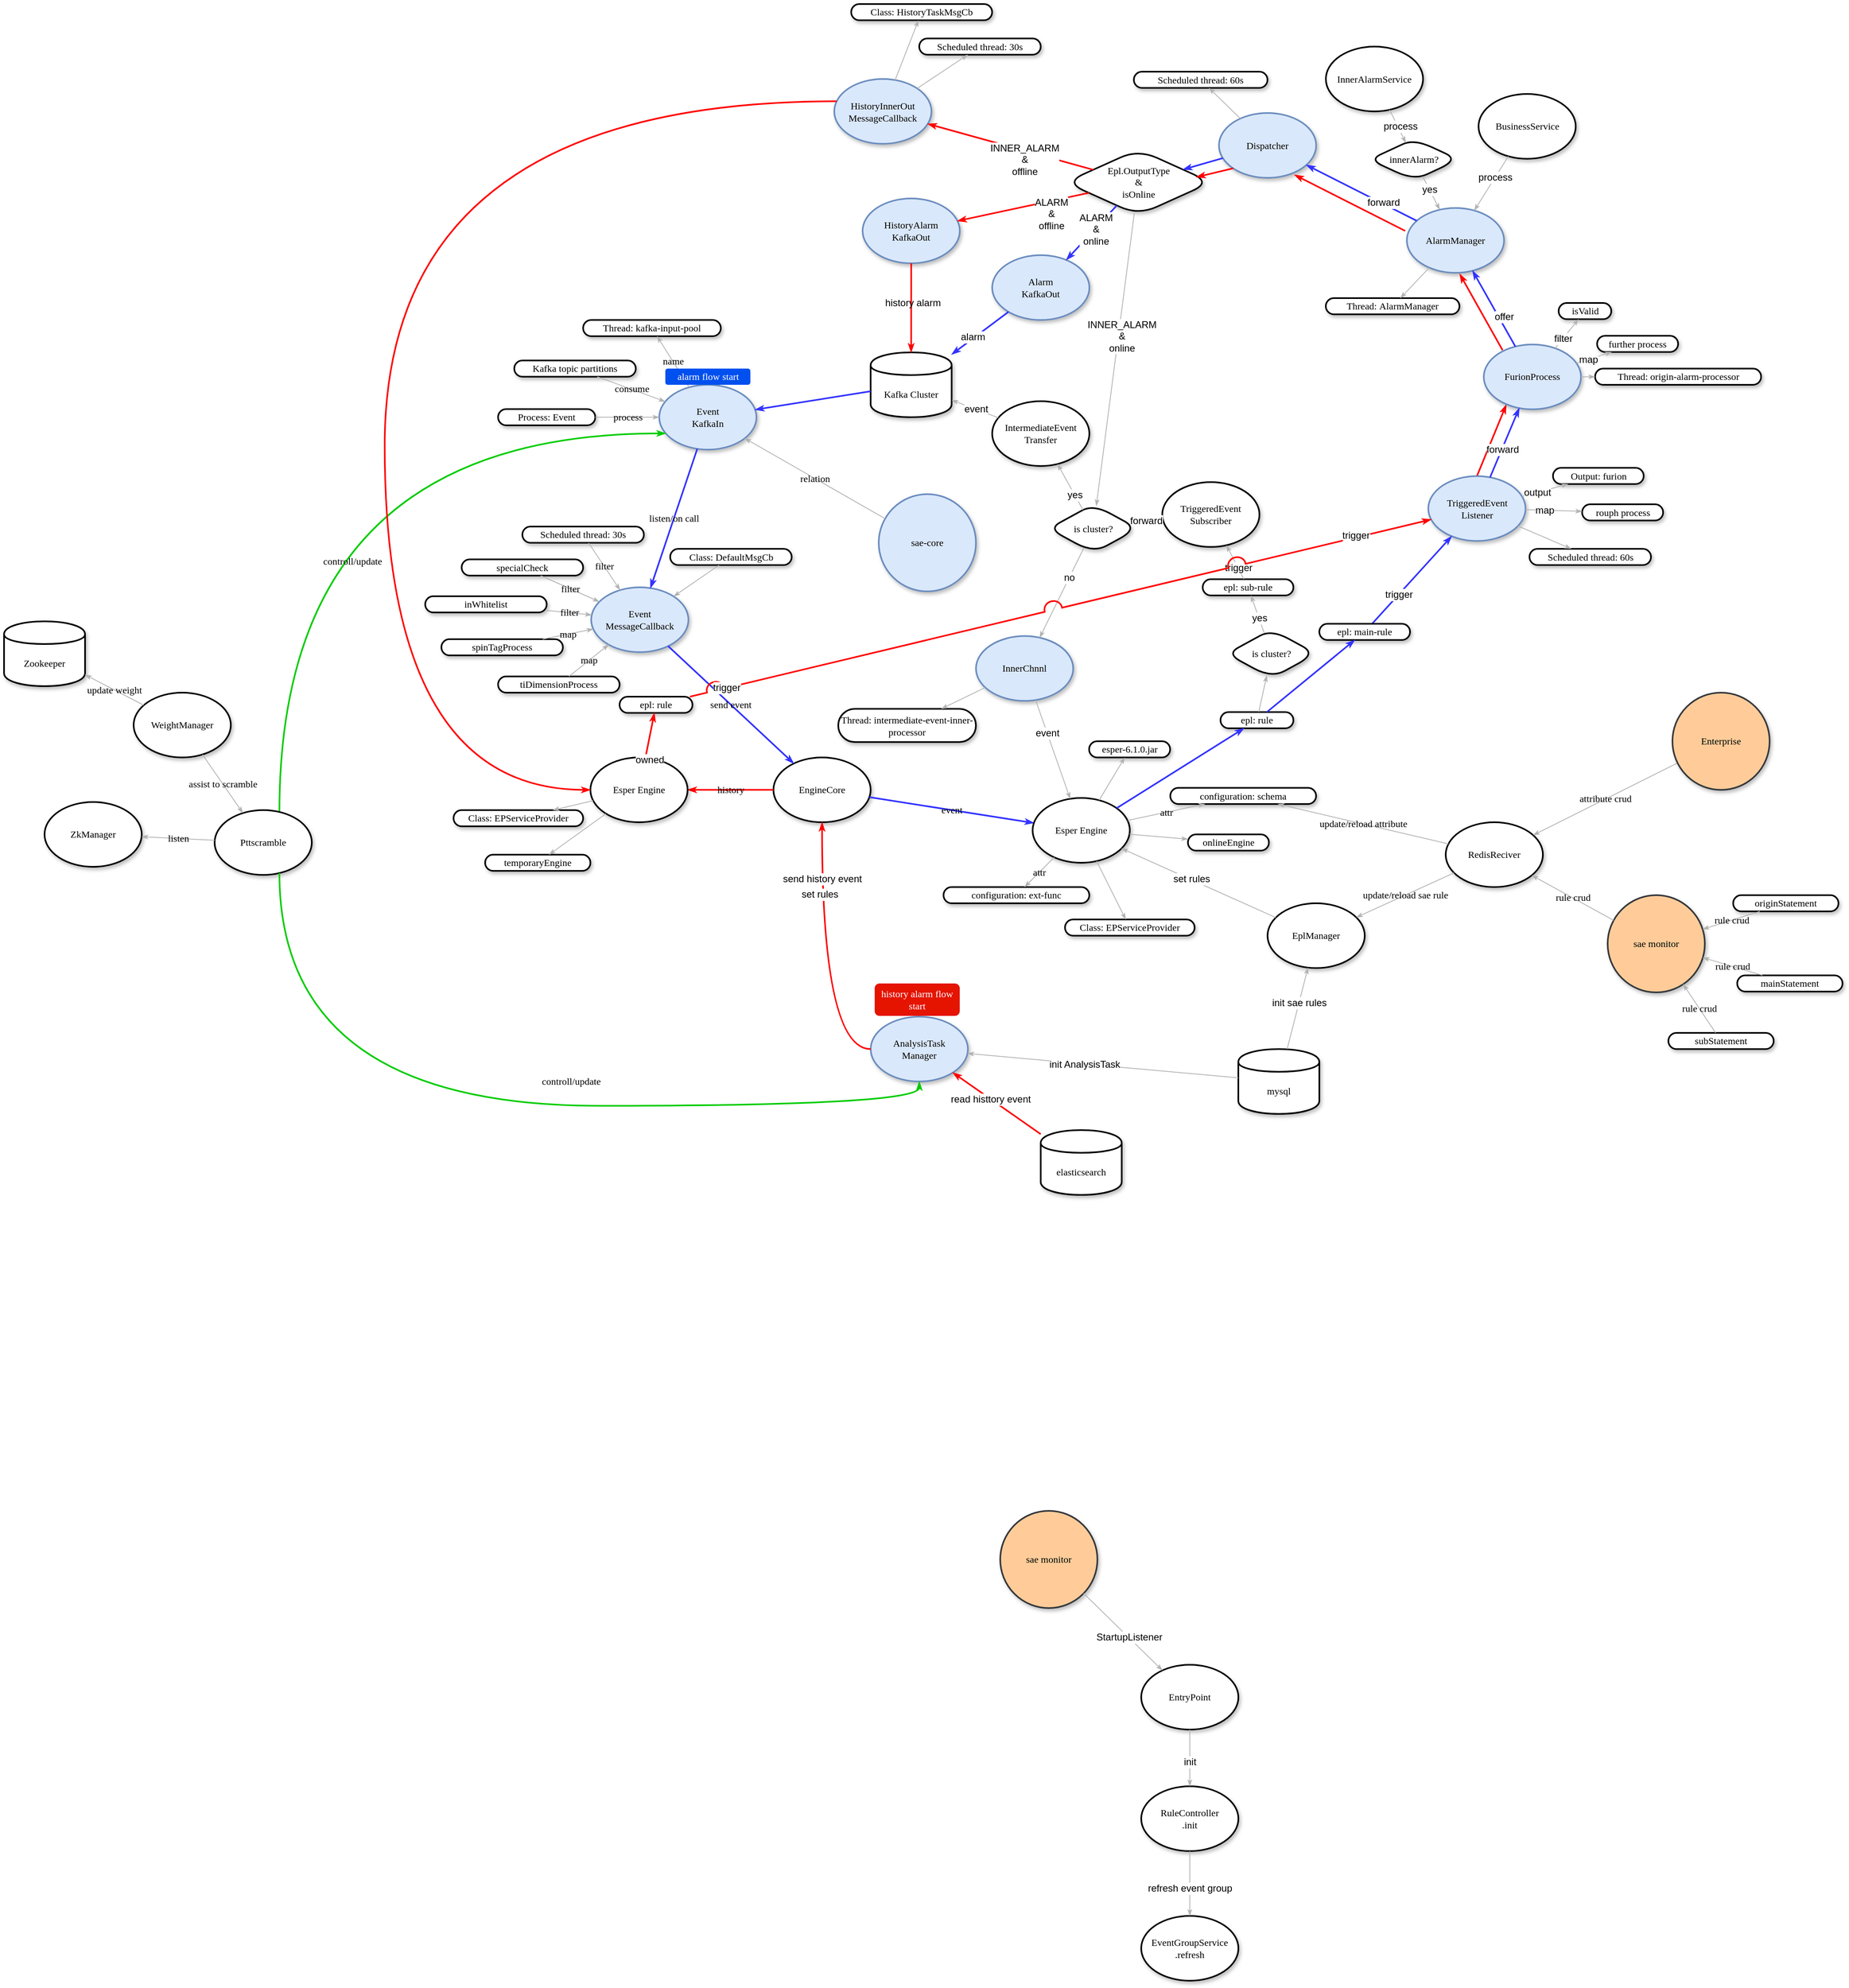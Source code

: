 <mxfile version="10.7.1" type="github"><diagram name="Page-1" id="ad52d381-51e7-2e0d-a935-2d0ddd2fd229"><mxGraphModel dx="1873" dy="1290" grid="1" gridSize="10" guides="1" tooltips="1" connect="1" arrows="1" fold="1" page="1" pageScale="1" pageWidth="1100" pageHeight="850" background="#ffffff" math="0" shadow="0"><root><mxCell id="0"/><mxCell id="1" parent="0"/><mxCell id="FRX23xA8G9VRm0x_-lBb-302" value="" style="edgeStyle=none;rounded=1;html=1;labelBackgroundColor=none;startArrow=none;startFill=0;startSize=5;endArrow=classicThin;endFill=1;endSize=5;jettySize=auto;orthogonalLoop=1;strokeColor=#FF0000;strokeWidth=2;fontFamily=Verdana;fontSize=12;fontColor=#000000;entryX=0.231;entryY=0.93;entryDx=0;entryDy=0;entryPerimeter=0;exitX=0.5;exitY=0;exitDx=0;exitDy=0;" edge="1" parent="1" source="FRX23xA8G9VRm0x_-lBb-90" target="FRX23xA8G9VRm0x_-lBb-179"><mxGeometry relative="1" as="geometry"><mxPoint x="1294.81" y="234.225" as="sourcePoint"/><mxPoint x="1330.944" y="148.76" as="targetPoint"/></mxGeometry></mxCell><mxCell id="2c924340bb9dbf6c-2" value="Event&lt;br&gt;KafkaIn" style="ellipse;whiteSpace=wrap;html=1;rounded=1;shadow=1;comic=0;labelBackgroundColor=none;strokeColor=#6c8ebf;strokeWidth=2;fillColor=#dae8fc;fontFamily=Verdana;fontSize=12;align=center;" parent="1" vertex="1"><mxGeometry x="259" y="110" width="120" height="80" as="geometry"/></mxCell><mxCell id="2c924340bb9dbf6c-4" value="sae-core&lt;br&gt;" style="ellipse;whiteSpace=wrap;html=1;rounded=1;shadow=1;comic=0;labelBackgroundColor=none;strokeColor=#6c8ebf;strokeWidth=2;fillColor=#dae8fc;fontFamily=Verdana;fontSize=12;align=center;" parent="1" vertex="1"><mxGeometry x="530" y="245" width="120" height="120" as="geometry"/></mxCell><mxCell id="2c924340bb9dbf6c-10" value="&lt;span&gt;Thread: kafka-input-pool&lt;/span&gt;" style="whiteSpace=wrap;html=1;rounded=1;shadow=1;comic=0;labelBackgroundColor=none;strokeColor=#000000;strokeWidth=2;fillColor=#FFFFFF;fontFamily=Verdana;fontSize=12;fontColor=#000000;align=center;arcSize=50;" parent="1" vertex="1"><mxGeometry x="165" y="30" width="170" height="20" as="geometry"/></mxCell><mxCell id="2c924340bb9dbf6c-27" value="name" style="edgeStyle=none;rounded=1;html=1;labelBackgroundColor=none;startArrow=none;startFill=0;startSize=5;endArrow=classicThin;endFill=1;endSize=5;jettySize=auto;orthogonalLoop=1;strokeColor=#B3B3B3;strokeWidth=1;fontFamily=Verdana;fontSize=12;fontColor=#000000;" parent="1" source="2c924340bb9dbf6c-2" target="2c924340bb9dbf6c-10" edge="1"><mxGeometry relative="1" as="geometry"/></mxCell><mxCell id="2c924340bb9dbf6c-28" value="controll/update" style="edgeStyle=orthogonalEdgeStyle;rounded=1;html=1;labelBackgroundColor=none;startArrow=none;startFill=0;startSize=5;endArrow=classicThin;endFill=1;endSize=5;jettySize=auto;orthogonalLoop=1;strokeColor=#00CC00;strokeWidth=2;fontFamily=Verdana;fontSize=12;fontColor=#000000;curved=1;" parent="1" source="FRX23xA8G9VRm0x_-lBb-3" target="2c924340bb9dbf6c-2" edge="1"><mxGeometry x="-0.345" y="-90" relative="1" as="geometry"><mxPoint x="407.5" y="80" as="targetPoint"/><Array as="points"><mxPoint x="-210" y="170"/></Array><mxPoint as="offset"/></mxGeometry></mxCell><mxCell id="2c924340bb9dbf6c-31" value="relation" style="edgeStyle=none;rounded=1;html=1;labelBackgroundColor=none;startArrow=none;startFill=0;startSize=5;endArrow=classicThin;endFill=1;endSize=5;jettySize=auto;orthogonalLoop=1;strokeColor=#B3B3B3;strokeWidth=1;fontFamily=Verdana;fontSize=12;fontColor=#000000;" parent="1" source="2c924340bb9dbf6c-4" target="2c924340bb9dbf6c-2" edge="1"><mxGeometry relative="1" as="geometry"/></mxCell><mxCell id="2c924340bb9dbf6c-55" value="&lt;span&gt;Kafka topic partitions&lt;/span&gt;" style="whiteSpace=wrap;html=1;rounded=1;shadow=1;comic=0;labelBackgroundColor=none;strokeColor=#000000;strokeWidth=2;fillColor=#FFFFFF;fontFamily=Verdana;fontSize=12;fontColor=#000000;align=center;arcSize=50;" parent="1" vertex="1"><mxGeometry x="80" y="80" width="150" height="20" as="geometry"/></mxCell><mxCell id="2c924340bb9dbf6c-61" value="consume" style="edgeStyle=none;rounded=1;html=1;labelBackgroundColor=none;startArrow=none;startFill=0;startSize=5;endArrow=classicThin;endFill=1;endSize=5;jettySize=auto;orthogonalLoop=1;strokeColor=#B3B3B3;strokeWidth=1;fontFamily=Verdana;fontSize=12;fontColor=#000000;" parent="1" source="2c924340bb9dbf6c-55" target="2c924340bb9dbf6c-2" edge="1"><mxGeometry relative="1" as="geometry"/></mxCell><mxCell id="FRX23xA8G9VRm0x_-lBb-1" value="Event&lt;br&gt;MessageCallback" style="ellipse;whiteSpace=wrap;html=1;rounded=1;shadow=1;comic=0;labelBackgroundColor=none;strokeColor=#6c8ebf;strokeWidth=2;fillColor=#dae8fc;fontFamily=Verdana;fontSize=12;align=center;" vertex="1" parent="1"><mxGeometry x="175" y="360" width="120" height="80" as="geometry"/></mxCell><mxCell id="FRX23xA8G9VRm0x_-lBb-3" value="Pttscramble" style="ellipse;whiteSpace=wrap;html=1;rounded=1;shadow=1;comic=0;labelBackgroundColor=none;strokeColor=#000000;strokeWidth=2;fillColor=#FFFFFF;fontFamily=Verdana;fontSize=12;fontColor=#000000;align=center;" vertex="1" parent="1"><mxGeometry x="-290" y="635" width="120" height="80" as="geometry"/></mxCell><mxCell id="FRX23xA8G9VRm0x_-lBb-4" value="WeightManager" style="ellipse;whiteSpace=wrap;html=1;rounded=1;shadow=1;comic=0;labelBackgroundColor=none;strokeColor=#000000;strokeWidth=2;fillColor=#FFFFFF;fontFamily=Verdana;fontSize=12;fontColor=#000000;align=center;" vertex="1" parent="1"><mxGeometry x="-390" y="490" width="120" height="80" as="geometry"/></mxCell><mxCell id="FRX23xA8G9VRm0x_-lBb-8" value="assist to scramble" style="edgeStyle=none;rounded=1;html=1;labelBackgroundColor=none;startArrow=none;startFill=0;startSize=5;endArrow=classicThin;endFill=1;endSize=5;jettySize=auto;orthogonalLoop=1;strokeColor=#B3B3B3;strokeWidth=1;fontFamily=Verdana;fontSize=12;fontColor=#000000;" edge="1" parent="1" source="FRX23xA8G9VRm0x_-lBb-4" target="FRX23xA8G9VRm0x_-lBb-3"><mxGeometry relative="1" as="geometry"><mxPoint x="479.156" y="-5.69" as="sourcePoint"/><mxPoint x="360.87" y="125.7" as="targetPoint"/></mxGeometry></mxCell><mxCell id="FRX23xA8G9VRm0x_-lBb-10" value="Kafka Cluster" style="shape=cylinder;whiteSpace=wrap;html=1;boundedLbl=1;backgroundOutline=1;rounded=1;shadow=1;fontFamily=Verdana;strokeWidth=2;fillColor=#FFFFFF;labelBackgroundColor=none;" vertex="1" parent="1"><mxGeometry x="520" y="70" width="100" height="80" as="geometry"/></mxCell><mxCell id="FRX23xA8G9VRm0x_-lBb-11" value="listen/on call" style="edgeStyle=none;rounded=1;html=1;labelBackgroundColor=none;startArrow=none;startFill=0;startSize=5;endArrow=classicThin;endFill=1;endSize=5;jettySize=auto;orthogonalLoop=1;strokeColor=#3333FF;strokeWidth=2;fontFamily=Verdana;fontSize=12;fontColor=#000000;" edge="1" parent="1" source="2c924340bb9dbf6c-2" target="FRX23xA8G9VRm0x_-lBb-1"><mxGeometry relative="1" as="geometry"><mxPoint x="479.13" y="-5.7" as="sourcePoint"/><mxPoint x="360.87" y="125.7" as="targetPoint"/></mxGeometry></mxCell><mxCell id="FRX23xA8G9VRm0x_-lBb-12" value="&lt;span&gt;Process: Event&lt;/span&gt;" style="whiteSpace=wrap;html=1;rounded=1;shadow=1;comic=0;labelBackgroundColor=none;strokeColor=#000000;strokeWidth=2;fillColor=#FFFFFF;fontFamily=Verdana;fontSize=12;fontColor=#000000;align=center;arcSize=50;" vertex="1" parent="1"><mxGeometry x="60" y="140" width="120" height="20" as="geometry"/></mxCell><mxCell id="FRX23xA8G9VRm0x_-lBb-13" value="process" style="edgeStyle=none;rounded=1;html=1;labelBackgroundColor=none;startArrow=none;startFill=0;startSize=5;endArrow=classicThin;endFill=1;endSize=5;jettySize=auto;orthogonalLoop=1;strokeColor=#B3B3B3;strokeWidth=1;fontFamily=Verdana;fontSize=12;fontColor=#000000;" edge="1" parent="1" source="FRX23xA8G9VRm0x_-lBb-12" target="2c924340bb9dbf6c-2"><mxGeometry relative="1" as="geometry"><mxPoint x="211.875" y="90" as="sourcePoint"/><mxPoint x="285.155" y="133.425" as="targetPoint"/></mxGeometry></mxCell><mxCell id="FRX23xA8G9VRm0x_-lBb-16" value="AnalysisTask&lt;br&gt;Manager" style="ellipse;whiteSpace=wrap;html=1;rounded=1;shadow=1;comic=0;labelBackgroundColor=none;strokeColor=#6c8ebf;strokeWidth=2;fillColor=#dae8fc;fontFamily=Verdana;fontSize=12;align=center;" vertex="1" parent="1"><mxGeometry x="520.086" y="890" width="120" height="80" as="geometry"/></mxCell><mxCell id="FRX23xA8G9VRm0x_-lBb-17" value="" style="edgeStyle=none;rounded=1;html=1;labelBackgroundColor=none;startArrow=none;startFill=0;startSize=5;endArrow=classicThin;endFill=1;endSize=5;jettySize=auto;orthogonalLoop=1;strokeColor=#3333FF;strokeWidth=2;fontFamily=Verdana;fontSize=12;fontColor=#000000;" edge="1" parent="1" source="FRX23xA8G9VRm0x_-lBb-10" target="2c924340bb9dbf6c-2"><mxGeometry relative="1" as="geometry"><mxPoint x="175.854" y="110.0" as="sourcePoint"/><mxPoint x="276.062" y="142.479" as="targetPoint"/></mxGeometry></mxCell><mxCell id="FRX23xA8G9VRm0x_-lBb-18" value="ZkManager" style="ellipse;whiteSpace=wrap;html=1;rounded=1;shadow=1;comic=0;labelBackgroundColor=none;strokeColor=#000000;strokeWidth=2;fillColor=#FFFFFF;fontFamily=Verdana;fontSize=12;fontColor=#000000;align=center;" vertex="1" parent="1"><mxGeometry x="-500" y="625" width="120" height="80" as="geometry"/></mxCell><mxCell id="FRX23xA8G9VRm0x_-lBb-19" value="listen" style="edgeStyle=none;rounded=1;html=1;labelBackgroundColor=none;startArrow=none;startFill=0;startSize=5;endArrow=classicThin;endFill=1;endSize=5;jettySize=auto;orthogonalLoop=1;strokeColor=#B3B3B3;strokeWidth=1;fontFamily=Verdana;fontSize=12;fontColor=#000000;" edge="1" parent="1" source="FRX23xA8G9VRm0x_-lBb-3" target="FRX23xA8G9VRm0x_-lBb-18"><mxGeometry relative="1" as="geometry"><mxPoint x="424.859" y="-137.443" as="sourcePoint"/><mxPoint x="515.138" y="-52.555" as="targetPoint"/></mxGeometry></mxCell><mxCell id="FRX23xA8G9VRm0x_-lBb-22" value="Class:&amp;nbsp;&lt;span&gt;DefaultMsgCb&lt;/span&gt;" style="whiteSpace=wrap;html=1;rounded=1;shadow=1;comic=0;labelBackgroundColor=none;strokeColor=#000000;strokeWidth=2;fillColor=#FFFFFF;fontFamily=Verdana;fontSize=12;fontColor=#000000;align=center;arcSize=50;" vertex="1" parent="1"><mxGeometry x="272.5" y="312.5" width="150" height="20" as="geometry"/></mxCell><mxCell id="FRX23xA8G9VRm0x_-lBb-23" value="" style="edgeStyle=none;rounded=1;html=1;labelBackgroundColor=none;startArrow=none;startFill=0;startSize=5;endArrow=classicThin;endFill=1;endSize=5;jettySize=auto;orthogonalLoop=1;strokeColor=#B3B3B3;strokeWidth=1;fontFamily=Verdana;fontSize=12;fontColor=#000000;" edge="1" parent="1" source="FRX23xA8G9VRm0x_-lBb-22" target="FRX23xA8G9VRm0x_-lBb-1"><mxGeometry relative="1" as="geometry"><mxPoint x="322.349" y="199.673" as="sourcePoint"/><mxPoint x="302.713" y="300.332" as="targetPoint"/></mxGeometry></mxCell><mxCell id="FRX23xA8G9VRm0x_-lBb-25" value="EngineCore" style="ellipse;whiteSpace=wrap;html=1;rounded=1;shadow=1;comic=0;labelBackgroundColor=none;strokeColor=#000000;strokeWidth=2;fillColor=#FFFFFF;fontFamily=Verdana;fontSize=12;fontColor=#000000;align=center;" vertex="1" parent="1"><mxGeometry x="400" y="570" width="120" height="80" as="geometry"/></mxCell><mxCell id="FRX23xA8G9VRm0x_-lBb-26" value="specialCheck&lt;br&gt;" style="whiteSpace=wrap;html=1;rounded=1;shadow=1;comic=0;labelBackgroundColor=none;strokeColor=#000000;strokeWidth=2;fillColor=#FFFFFF;fontFamily=Verdana;fontSize=12;fontColor=#000000;align=center;arcSize=50;" vertex="1" parent="1"><mxGeometry x="15" y="325.5" width="150" height="20" as="geometry"/></mxCell><mxCell id="FRX23xA8G9VRm0x_-lBb-27" value="filter" style="edgeStyle=none;rounded=1;html=1;labelBackgroundColor=none;startArrow=none;startFill=0;startSize=5;endArrow=classicThin;endFill=1;endSize=5;jettySize=auto;orthogonalLoop=1;strokeColor=#B3B3B3;strokeWidth=1;fontFamily=Verdana;fontSize=12;fontColor=#000000;" edge="1" parent="1" source="FRX23xA8G9VRm0x_-lBb-26" target="FRX23xA8G9VRm0x_-lBb-1"><mxGeometry relative="1" as="geometry"><mxPoint x="133.947" y="425" as="sourcePoint"/><mxPoint x="247.957" y="364.828" as="targetPoint"/></mxGeometry></mxCell><mxCell id="FRX23xA8G9VRm0x_-lBb-29" value="inWhitelist&lt;br&gt;" style="whiteSpace=wrap;html=1;rounded=1;shadow=1;comic=0;labelBackgroundColor=none;strokeColor=#000000;strokeWidth=2;fillColor=#FFFFFF;fontFamily=Verdana;fontSize=12;fontColor=#000000;align=center;arcSize=50;" vertex="1" parent="1"><mxGeometry x="-30" y="371" width="150" height="20" as="geometry"/></mxCell><mxCell id="FRX23xA8G9VRm0x_-lBb-30" value="filter" style="edgeStyle=none;rounded=1;html=1;labelBackgroundColor=none;startArrow=none;startFill=0;startSize=5;endArrow=classicThin;endFill=1;endSize=5;jettySize=auto;orthogonalLoop=1;strokeColor=#B3B3B3;strokeWidth=1;fontFamily=Verdana;fontSize=12;fontColor=#000000;" edge="1" parent="1" source="FRX23xA8G9VRm0x_-lBb-29" target="FRX23xA8G9VRm0x_-lBb-1"><mxGeometry relative="1" as="geometry"><mxPoint x="141.0" y="345" as="sourcePoint"/><mxPoint x="201.228" y="382.642" as="targetPoint"/></mxGeometry></mxCell><mxCell id="FRX23xA8G9VRm0x_-lBb-31" value="spinTagProcess&lt;br&gt;" style="whiteSpace=wrap;html=1;rounded=1;shadow=1;comic=0;labelBackgroundColor=none;strokeColor=#000000;strokeWidth=2;fillColor=#FFFFFF;fontFamily=Verdana;fontSize=12;fontColor=#000000;align=center;arcSize=50;" vertex="1" parent="1"><mxGeometry x="-10" y="424" width="150" height="20" as="geometry"/></mxCell><mxCell id="FRX23xA8G9VRm0x_-lBb-32" value="map" style="edgeStyle=none;rounded=1;html=1;labelBackgroundColor=none;startArrow=none;startFill=0;startSize=5;endArrow=classicThin;endFill=1;endSize=5;jettySize=auto;orthogonalLoop=1;strokeColor=#B3B3B3;strokeWidth=1;fontFamily=Verdana;fontSize=12;fontColor=#000000;" edge="1" parent="1" source="FRX23xA8G9VRm0x_-lBb-31" target="FRX23xA8G9VRm0x_-lBb-1"><mxGeometry relative="1" as="geometry"><mxPoint x="140" y="404.167" as="sourcePoint"/><mxPoint x="185.207" y="406.678" as="targetPoint"/></mxGeometry></mxCell><mxCell id="FRX23xA8G9VRm0x_-lBb-33" value="tiDimensionProcess&lt;br&gt;" style="whiteSpace=wrap;html=1;rounded=1;shadow=1;comic=0;labelBackgroundColor=none;strokeColor=#000000;strokeWidth=2;fillColor=#FFFFFF;fontFamily=Verdana;fontSize=12;fontColor=#000000;align=center;arcSize=50;" vertex="1" parent="1"><mxGeometry x="60" y="470" width="150" height="20" as="geometry"/></mxCell><mxCell id="FRX23xA8G9VRm0x_-lBb-34" value="map" style="edgeStyle=none;rounded=1;html=1;labelBackgroundColor=none;startArrow=none;startFill=0;startSize=5;endArrow=classicThin;endFill=1;endSize=5;jettySize=auto;orthogonalLoop=1;strokeColor=#B3B3B3;strokeWidth=1;fontFamily=Verdana;fontSize=12;fontColor=#000000;" edge="1" parent="1" source="FRX23xA8G9VRm0x_-lBb-33" target="FRX23xA8G9VRm0x_-lBb-1"><mxGeometry relative="1" as="geometry"><mxPoint x="107.418" y="470" as="sourcePoint"/><mxPoint x="194.776" y="431.884" as="targetPoint"/></mxGeometry></mxCell><mxCell id="FRX23xA8G9VRm0x_-lBb-35" value="send event" style="edgeStyle=none;rounded=1;html=1;labelBackgroundColor=none;startArrow=none;startFill=0;startSize=5;endArrow=classicThin;endFill=1;endSize=5;jettySize=auto;orthogonalLoop=1;strokeColor=#3333FF;strokeWidth=2;fontFamily=Verdana;fontSize=12;fontColor=#000000;" edge="1" parent="1" source="FRX23xA8G9VRm0x_-lBb-1" target="FRX23xA8G9VRm0x_-lBb-25"><mxGeometry relative="1" as="geometry"><mxPoint x="316.7" y="199.005" as="sourcePoint"/><mxPoint x="258.255" y="370.988" as="targetPoint"/></mxGeometry></mxCell><mxCell id="FRX23xA8G9VRm0x_-lBb-41" value="event" style="edgeStyle=none;rounded=1;html=1;labelBackgroundColor=none;startArrow=none;startFill=0;startSize=5;endArrow=classicThin;endFill=1;endSize=5;jettySize=auto;orthogonalLoop=1;strokeColor=#3333FF;strokeWidth=2;fontFamily=Verdana;fontSize=12;fontColor=#000000;" edge="1" parent="1" source="FRX23xA8G9VRm0x_-lBb-25" target="FRX23xA8G9VRm0x_-lBb-47"><mxGeometry relative="1" as="geometry"><mxPoint x="285.409" y="439.568" as="sourcePoint"/><mxPoint x="313.125" y="620" as="targetPoint"/></mxGeometry></mxCell><mxCell id="FRX23xA8G9VRm0x_-lBb-43" value="history" style="edgeStyle=none;rounded=1;html=1;labelBackgroundColor=none;startArrow=none;startFill=0;startSize=5;endArrow=classicThin;endFill=1;endSize=5;jettySize=auto;orthogonalLoop=1;strokeColor=#FF0000;strokeWidth=2;fontFamily=Verdana;fontSize=12;fontColor=#000000;" edge="1" parent="1" source="FRX23xA8G9VRm0x_-lBb-25" target="FRX23xA8G9VRm0x_-lBb-54"><mxGeometry relative="1" as="geometry"><mxPoint x="412.959" y="591.467" as="sourcePoint"/><mxPoint x="331.818" y="660" as="targetPoint"/></mxGeometry></mxCell><mxCell id="FRX23xA8G9VRm0x_-lBb-47" value="Esper Engine" style="ellipse;whiteSpace=wrap;html=1;rounded=1;shadow=1;comic=0;labelBackgroundColor=none;strokeColor=#000000;strokeWidth=2;fillColor=#FFFFFF;fontFamily=Verdana;fontSize=12;fontColor=#000000;align=center;" vertex="1" parent="1"><mxGeometry x="720" y="620" width="120" height="80" as="geometry"/></mxCell><mxCell id="FRX23xA8G9VRm0x_-lBb-48" value="Class:&amp;nbsp;&lt;span&gt;EPServiceProvider&lt;/span&gt;" style="whiteSpace=wrap;html=1;rounded=1;shadow=1;comic=0;labelBackgroundColor=none;strokeColor=#000000;strokeWidth=2;fillColor=#FFFFFF;fontFamily=Verdana;fontSize=12;fontColor=#000000;align=center;arcSize=50;" vertex="1" parent="1"><mxGeometry x="760" y="770" width="160" height="20" as="geometry"/></mxCell><mxCell id="FRX23xA8G9VRm0x_-lBb-49" value="onlineEngine&lt;br&gt;" style="whiteSpace=wrap;html=1;rounded=1;shadow=1;comic=0;labelBackgroundColor=none;strokeColor=#000000;strokeWidth=2;fillColor=#FFFFFF;fontFamily=Verdana;fontSize=12;fontColor=#000000;align=center;arcSize=50;" vertex="1" parent="1"><mxGeometry x="911.765" y="665" width="100" height="20" as="geometry"/></mxCell><mxCell id="FRX23xA8G9VRm0x_-lBb-50" value="" style="edgeStyle=none;rounded=1;html=1;labelBackgroundColor=none;startArrow=none;startFill=0;startSize=5;endArrow=classicThin;endFill=1;endSize=5;jettySize=auto;orthogonalLoop=1;strokeColor=#B3B3B3;strokeWidth=1;fontFamily=Verdana;fontSize=12;fontColor=#000000;" edge="1" parent="1" source="FRX23xA8G9VRm0x_-lBb-47" target="FRX23xA8G9VRm0x_-lBb-49"><mxGeometry relative="1" as="geometry"><mxPoint x="423.868" y="596.007" as="sourcePoint"/><mxPoint x="331.085" y="723.978" as="targetPoint"/></mxGeometry></mxCell><mxCell id="FRX23xA8G9VRm0x_-lBb-51" value="" style="edgeStyle=none;rounded=1;html=1;labelBackgroundColor=none;startArrow=none;startFill=0;startSize=5;endArrow=classicThin;endFill=1;endSize=5;jettySize=auto;orthogonalLoop=1;strokeColor=#B3B3B3;strokeWidth=1;fontFamily=Verdana;fontSize=12;fontColor=#000000;" edge="1" parent="1" source="FRX23xA8G9VRm0x_-lBb-47" target="FRX23xA8G9VRm0x_-lBb-48"><mxGeometry relative="1" as="geometry"><mxPoint x="246.791" y="750.299" as="sourcePoint"/><mxPoint x="185" y="740" as="targetPoint"/></mxGeometry></mxCell><mxCell id="FRX23xA8G9VRm0x_-lBb-54" value="Esper Engine" style="ellipse;whiteSpace=wrap;html=1;rounded=1;shadow=1;comic=0;labelBackgroundColor=none;strokeColor=#000000;strokeWidth=2;fillColor=#FFFFFF;fontFamily=Verdana;fontSize=12;fontColor=#000000;align=center;" vertex="1" parent="1"><mxGeometry x="174" y="570" width="120" height="80" as="geometry"/></mxCell><mxCell id="FRX23xA8G9VRm0x_-lBb-55" value="&lt;span&gt;configuration: ext-func&lt;/span&gt;" style="whiteSpace=wrap;html=1;rounded=1;shadow=1;comic=0;labelBackgroundColor=none;strokeColor=#000000;strokeWidth=2;fillColor=#FFFFFF;fontFamily=Verdana;fontSize=12;fontColor=#000000;align=center;arcSize=50;" vertex="1" parent="1"><mxGeometry x="610" y="730" width="180" height="20" as="geometry"/></mxCell><mxCell id="FRX23xA8G9VRm0x_-lBb-56" value="attr" style="edgeStyle=none;rounded=1;html=1;labelBackgroundColor=none;startArrow=none;startFill=0;startSize=5;endArrow=classicThin;endFill=1;endSize=5;jettySize=auto;orthogonalLoop=1;strokeColor=#B3B3B3;strokeWidth=1;fontFamily=Verdana;fontSize=12;fontColor=#000000;" edge="1" parent="1" source="FRX23xA8G9VRm0x_-lBb-47" target="FRX23xA8G9VRm0x_-lBb-55"><mxGeometry relative="1" as="geometry"><mxPoint x="247.1" y="749.511" as="sourcePoint"/><mxPoint x="190" y="739.091" as="targetPoint"/></mxGeometry></mxCell><mxCell id="FRX23xA8G9VRm0x_-lBb-62" value="&lt;span&gt;configuration: schema&lt;/span&gt;" style="whiteSpace=wrap;html=1;rounded=1;shadow=1;comic=0;labelBackgroundColor=none;strokeColor=#000000;strokeWidth=2;fillColor=#FFFFFF;fontFamily=Verdana;fontSize=12;fontColor=#000000;align=center;arcSize=50;" vertex="1" parent="1"><mxGeometry x="890" y="607.5" width="180" height="20" as="geometry"/></mxCell><mxCell id="FRX23xA8G9VRm0x_-lBb-63" value="attr" style="edgeStyle=none;rounded=1;html=1;labelBackgroundColor=none;startArrow=none;startFill=0;startSize=5;endArrow=classicThin;endFill=1;endSize=5;jettySize=auto;orthogonalLoop=1;strokeColor=#B3B3B3;strokeWidth=1;fontFamily=Verdana;fontSize=12;fontColor=#000000;" edge="1" parent="1" source="FRX23xA8G9VRm0x_-lBb-47" target="FRX23xA8G9VRm0x_-lBb-62"><mxGeometry relative="1" as="geometry"><mxPoint x="246.398" y="768.583" as="sourcePoint"/><mxPoint x="168.333" y="780" as="targetPoint"/></mxGeometry></mxCell><mxCell id="FRX23xA8G9VRm0x_-lBb-64" value="RedisReciver" style="ellipse;whiteSpace=wrap;html=1;rounded=1;shadow=1;comic=0;labelBackgroundColor=none;strokeColor=#000000;strokeWidth=2;fillColor=#FFFFFF;fontFamily=Verdana;fontSize=12;fontColor=#000000;align=center;" vertex="1" parent="1"><mxGeometry x="1230.059" y="650" width="120" height="80" as="geometry"/></mxCell><mxCell id="FRX23xA8G9VRm0x_-lBb-66" value="update/reload attribute" style="edgeStyle=none;rounded=1;html=1;labelBackgroundColor=none;startArrow=none;startFill=0;startSize=5;endArrow=classicThin;endFill=1;endSize=5;jettySize=auto;orthogonalLoop=1;strokeColor=#B3B3B3;strokeWidth=1;fontFamily=Verdana;fontSize=12;fontColor=#000000;" edge="1" parent="1" source="FRX23xA8G9VRm0x_-lBb-64" target="FRX23xA8G9VRm0x_-lBb-62"><mxGeometry relative="1" as="geometry"><mxPoint x="261.756" y="787.729" as="sourcePoint"/><mxPoint x="195.625" y="830" as="targetPoint"/></mxGeometry></mxCell><mxCell id="FRX23xA8G9VRm0x_-lBb-68" value="temporaryEngine&lt;br&gt;" style="whiteSpace=wrap;html=1;rounded=1;shadow=1;comic=0;labelBackgroundColor=none;strokeColor=#000000;strokeWidth=2;fillColor=#FFFFFF;fontFamily=Verdana;fontSize=12;fontColor=#000000;align=center;arcSize=50;" vertex="1" parent="1"><mxGeometry x="44" y="690" width="130" height="20" as="geometry"/></mxCell><mxCell id="FRX23xA8G9VRm0x_-lBb-71" value="" style="edgeStyle=none;rounded=1;html=1;labelBackgroundColor=none;startArrow=none;startFill=0;startSize=5;endArrow=classicThin;endFill=1;endSize=5;jettySize=auto;orthogonalLoop=1;strokeColor=#B3B3B3;strokeWidth=1;fontFamily=Verdana;fontSize=12;fontColor=#000000;" edge="1" parent="1" source="FRX23xA8G9VRm0x_-lBb-54" target="FRX23xA8G9VRm0x_-lBb-68"><mxGeometry relative="1" as="geometry"><mxPoint x="367.1" y="689.511" as="sourcePoint"/><mxPoint x="310" y="679.091" as="targetPoint"/></mxGeometry></mxCell><mxCell id="FRX23xA8G9VRm0x_-lBb-72" value="Class:&amp;nbsp;&lt;span&gt;EPServiceProvider&lt;/span&gt;" style="whiteSpace=wrap;html=1;rounded=1;shadow=1;comic=0;labelBackgroundColor=none;strokeColor=#000000;strokeWidth=2;fillColor=#FFFFFF;fontFamily=Verdana;fontSize=12;fontColor=#000000;align=center;arcSize=50;" vertex="1" parent="1"><mxGeometry x="5" y="635" width="160" height="20" as="geometry"/></mxCell><mxCell id="FRX23xA8G9VRm0x_-lBb-73" value="" style="edgeStyle=none;rounded=1;html=1;labelBackgroundColor=none;startArrow=none;startFill=0;startSize=5;endArrow=classicThin;endFill=1;endSize=5;jettySize=auto;orthogonalLoop=1;strokeColor=#B3B3B3;strokeWidth=1;fontFamily=Verdana;fontSize=12;fontColor=#000000;" edge="1" parent="1" source="FRX23xA8G9VRm0x_-lBb-54" target="FRX23xA8G9VRm0x_-lBb-72"><mxGeometry relative="1" as="geometry"><mxPoint x="390.384" y="667.328" as="sourcePoint"/><mxPoint x="350.625" y="630" as="targetPoint"/></mxGeometry></mxCell><mxCell id="FRX23xA8G9VRm0x_-lBb-76" value="attribute crud" style="edgeStyle=none;rounded=1;html=1;labelBackgroundColor=none;startArrow=none;startFill=0;startSize=5;endArrow=classicThin;endFill=1;endSize=5;jettySize=auto;orthogonalLoop=1;strokeColor=#B3B3B3;strokeWidth=1;fontFamily=Verdana;fontSize=12;fontColor=#000000;" edge="1" parent="1" source="FRX23xA8G9VRm0x_-lBb-77" target="FRX23xA8G9VRm0x_-lBb-64"><mxGeometry relative="1" as="geometry"><mxPoint x="385.544" y="903.207" as="sourcePoint"/><mxPoint x="212.5" y="850" as="targetPoint"/></mxGeometry></mxCell><mxCell id="FRX23xA8G9VRm0x_-lBb-77" value="Enterprise&lt;br&gt;" style="ellipse;whiteSpace=wrap;html=1;rounded=1;shadow=1;comic=0;labelBackgroundColor=none;strokeColor=#36393d;strokeWidth=2;fillColor=#ffcc99;fontFamily=Verdana;fontSize=12;align=center;" vertex="1" parent="1"><mxGeometry x="1510" y="490" width="120" height="120" as="geometry"/></mxCell><mxCell id="FRX23xA8G9VRm0x_-lBb-78" value="&lt;span&gt;epl: rule&lt;/span&gt;" style="whiteSpace=wrap;html=1;rounded=1;shadow=1;comic=0;labelBackgroundColor=none;strokeColor=#000000;strokeWidth=2;fillColor=#FFFFFF;fontFamily=Verdana;fontSize=12;fontColor=#000000;align=center;arcSize=50;" vertex="1" parent="1"><mxGeometry x="952" y="514" width="90" height="20" as="geometry"/></mxCell><mxCell id="FRX23xA8G9VRm0x_-lBb-79" value="" style="edgeStyle=none;rounded=1;html=1;labelBackgroundColor=none;startArrow=none;startFill=0;startSize=5;endArrow=classicThin;endFill=1;endSize=5;jettySize=auto;orthogonalLoop=1;strokeColor=#3333FF;strokeWidth=2;fontFamily=Verdana;fontSize=12;fontColor=#000000;" edge="1" parent="1" source="FRX23xA8G9VRm0x_-lBb-47" target="FRX23xA8G9VRm0x_-lBb-78"><mxGeometry relative="1" as="geometry"><mxPoint x="247.09" y="749.534" as="sourcePoint"/><mxPoint x="190" y="739.091" as="targetPoint"/></mxGeometry></mxCell><mxCell id="FRX23xA8G9VRm0x_-lBb-80" value="EplManager" style="ellipse;whiteSpace=wrap;html=1;rounded=1;shadow=1;comic=0;labelBackgroundColor=none;strokeColor=#000000;strokeWidth=2;fillColor=#FFFFFF;fontFamily=Verdana;fontSize=12;fontColor=#000000;align=center;" vertex="1" parent="1"><mxGeometry x="1010.086" y="750" width="120" height="80" as="geometry"/></mxCell><mxCell id="FRX23xA8G9VRm0x_-lBb-81" value="update/reload sae rule" style="edgeStyle=none;rounded=1;html=1;labelBackgroundColor=none;startArrow=none;startFill=0;startSize=5;endArrow=classicThin;endFill=1;endSize=5;jettySize=auto;orthogonalLoop=1;strokeColor=#B3B3B3;strokeWidth=1;fontFamily=Verdana;fontSize=12;fontColor=#000000;" edge="1" parent="1" source="FRX23xA8G9VRm0x_-lBb-64" target="FRX23xA8G9VRm0x_-lBb-80"><mxGeometry relative="1" as="geometry"><mxPoint x="313.412" y="970.689" as="sourcePoint"/><mxPoint x="287.821" y="880" as="targetPoint"/></mxGeometry></mxCell><mxCell id="FRX23xA8G9VRm0x_-lBb-82" value="" style="edgeStyle=none;rounded=1;html=1;labelBackgroundColor=none;startArrow=none;startFill=0;startSize=5;endArrow=classicThin;endFill=1;endSize=5;jettySize=auto;orthogonalLoop=1;strokeColor=#B3B3B3;strokeWidth=1;fontFamily=Verdana;fontSize=12;fontColor=#000000;" edge="1" parent="1" source="FRX23xA8G9VRm0x_-lBb-80" target="FRX23xA8G9VRm0x_-lBb-47"><mxGeometry relative="1" as="geometry"><mxPoint x="257.639" y="784.558" as="sourcePoint"/><mxPoint x="169.375" y="830" as="targetPoint"/></mxGeometry></mxCell><mxCell id="FRX23xA8G9VRm0x_-lBb-99" value="set rules" style="text;html=1;resizable=0;points=[];align=center;verticalAlign=middle;labelBackgroundColor=#ffffff;fontSize=12;" vertex="1" connectable="0" parent="FRX23xA8G9VRm0x_-lBb-82"><mxGeometry x="0.101" y="-1" relative="1" as="geometry"><mxPoint as="offset"/></mxGeometry></mxCell><mxCell id="FRX23xA8G9VRm0x_-lBb-83" value="mysql" style="shape=cylinder;whiteSpace=wrap;html=1;boundedLbl=1;backgroundOutline=1;rounded=1;shadow=1;fontFamily=Verdana;strokeWidth=2;fillColor=#FFFFFF;labelBackgroundColor=none;" vertex="1" parent="1"><mxGeometry x="974" y="930" width="100" height="80" as="geometry"/></mxCell><mxCell id="FRX23xA8G9VRm0x_-lBb-84" value="" style="rounded=1;html=1;labelBackgroundColor=none;startArrow=none;startFill=0;startSize=5;endArrow=classicThin;endFill=1;endSize=5;jettySize=auto;orthogonalLoop=1;strokeColor=#B3B3B3;strokeWidth=1;fontFamily=Verdana;fontSize=12;fontColor=#000000;jumpStyle=arc;jumpSize=20;" edge="1" parent="1" source="FRX23xA8G9VRm0x_-lBb-83" target="FRX23xA8G9VRm0x_-lBb-80"><mxGeometry relative="1" as="geometry"><mxPoint x="89.318" y="909.735" as="sourcePoint"/><mxPoint x="167.009" y="850" as="targetPoint"/></mxGeometry></mxCell><mxCell id="FRX23xA8G9VRm0x_-lBb-86" value="init sae rules" style="text;html=1;resizable=0;points=[];align=center;verticalAlign=middle;labelBackgroundColor=#ffffff;fontSize=12;" vertex="1" connectable="0" parent="FRX23xA8G9VRm0x_-lBb-84"><mxGeometry x="0.139" relative="1" as="geometry"><mxPoint as="offset"/></mxGeometry></mxCell><mxCell id="FRX23xA8G9VRm0x_-lBb-90" value="TriggeredEvent&lt;br&gt;Listener" style="ellipse;whiteSpace=wrap;html=1;rounded=1;shadow=1;comic=0;labelBackgroundColor=none;strokeColor=#6c8ebf;strokeWidth=2;fillColor=#dae8fc;fontFamily=Verdana;fontSize=12;align=center;" vertex="1" parent="1"><mxGeometry x="1208.586" y="222.735" width="120" height="80" as="geometry"/></mxCell><mxCell id="FRX23xA8G9VRm0x_-lBb-96" value="" style="edgeStyle=none;rounded=1;html=1;labelBackgroundColor=none;startArrow=none;startFill=0;startSize=5;endArrow=classicThin;endFill=1;endSize=5;jettySize=auto;orthogonalLoop=1;strokeColor=#3333FF;strokeWidth=2;fontFamily=Verdana;fontSize=12;fontColor=#000000;" edge="1" parent="1" source="FRX23xA8G9VRm0x_-lBb-100" target="FRX23xA8G9VRm0x_-lBb-90"><mxGeometry relative="1" as="geometry"><mxPoint x="407.205" y="991.975" as="sourcePoint"/><mxPoint x="460.07" y="885" as="targetPoint"/></mxGeometry></mxCell><mxCell id="FRX23xA8G9VRm0x_-lBb-97" value="trigger" style="text;html=1;resizable=0;points=[];align=center;verticalAlign=middle;labelBackgroundColor=#ffffff;fontSize=12;" vertex="1" connectable="0" parent="FRX23xA8G9VRm0x_-lBb-96"><mxGeometry x="-0.338" relative="1" as="geometry"><mxPoint as="offset"/></mxGeometry></mxCell><mxCell id="FRX23xA8G9VRm0x_-lBb-100" value="&lt;span&gt;epl: main-rule&lt;/span&gt;" style="whiteSpace=wrap;html=1;rounded=1;shadow=1;comic=0;labelBackgroundColor=none;strokeColor=#000000;strokeWidth=2;fillColor=#FFFFFF;fontFamily=Verdana;fontSize=12;fontColor=#000000;align=center;arcSize=50;" vertex="1" parent="1"><mxGeometry x="1074" y="405.029" width="112" height="20" as="geometry"/></mxCell><mxCell id="FRX23xA8G9VRm0x_-lBb-101" value="&lt;span&gt;epl: sub-rule&lt;/span&gt;" style="whiteSpace=wrap;html=1;rounded=1;shadow=1;comic=0;labelBackgroundColor=none;strokeColor=#000000;strokeWidth=2;fillColor=#FFFFFF;fontFamily=Verdana;fontSize=12;fontColor=#000000;align=center;arcSize=50;" vertex="1" parent="1"><mxGeometry x="930" y="350" width="112" height="20" as="geometry"/></mxCell><mxCell id="FRX23xA8G9VRm0x_-lBb-102" value="is cluster?" style="rhombus;whiteSpace=wrap;html=1;fillColor=#FFFFFF;fontSize=12;rounded=1;shadow=1;fontFamily=Verdana;strokeWidth=2;labelBackgroundColor=none;arcSize=50;" vertex="1" parent="1"><mxGeometry x="960" y="412" width="110" height="60" as="geometry"/></mxCell><mxCell id="FRX23xA8G9VRm0x_-lBb-105" value="" style="edgeStyle=none;rounded=1;html=1;labelBackgroundColor=none;startArrow=none;startFill=0;startSize=5;endArrow=classicThin;endFill=1;endSize=5;jettySize=auto;orthogonalLoop=1;strokeColor=#3333FF;strokeWidth=2;fontFamily=Verdana;fontSize=12;fontColor=#000000;" edge="1" parent="1" source="FRX23xA8G9VRm0x_-lBb-78" target="FRX23xA8G9VRm0x_-lBb-100"><mxGeometry relative="1" as="geometry"><mxPoint x="345.764" y="789.35" as="sourcePoint"/><mxPoint x="451.087" y="865" as="targetPoint"/></mxGeometry></mxCell><mxCell id="FRX23xA8G9VRm0x_-lBb-106" value="" style="edgeStyle=none;rounded=1;html=1;labelBackgroundColor=none;startArrow=none;startFill=0;startSize=5;endArrow=classicThin;endFill=1;endSize=5;jettySize=auto;orthogonalLoop=1;strokeColor=#B3B3B3;strokeWidth=1;fontFamily=Verdana;fontSize=12;fontColor=#000000;" edge="1" parent="1" source="FRX23xA8G9VRm0x_-lBb-78" target="FRX23xA8G9VRm0x_-lBb-102"><mxGeometry relative="1" as="geometry"><mxPoint x="345.796" y="789.331" as="sourcePoint"/><mxPoint x="451.087" y="865" as="targetPoint"/></mxGeometry></mxCell><mxCell id="FRX23xA8G9VRm0x_-lBb-107" value="" style="edgeStyle=none;rounded=1;html=1;labelBackgroundColor=none;startArrow=none;startFill=0;startSize=5;endArrow=classicThin;endFill=1;endSize=5;jettySize=auto;orthogonalLoop=1;strokeColor=#B3B3B3;strokeWidth=1;fontFamily=Verdana;fontSize=12;fontColor=#000000;" edge="1" parent="1" source="FRX23xA8G9VRm0x_-lBb-102" target="FRX23xA8G9VRm0x_-lBb-101"><mxGeometry relative="1" as="geometry"><mxPoint x="487.833" y="865" as="sourcePoint"/><mxPoint x="567.086" y="830.291" as="targetPoint"/></mxGeometry></mxCell><mxCell id="FRX23xA8G9VRm0x_-lBb-108" value="yes" style="text;html=1;resizable=0;points=[];align=center;verticalAlign=middle;labelBackgroundColor=#ffffff;fontSize=12;" vertex="1" connectable="0" parent="FRX23xA8G9VRm0x_-lBb-107"><mxGeometry x="-0.205" relative="1" as="geometry"><mxPoint as="offset"/></mxGeometry></mxCell><mxCell id="FRX23xA8G9VRm0x_-lBb-109" value="TriggeredEvent&lt;br&gt;Subscriber" style="ellipse;whiteSpace=wrap;html=1;rounded=1;shadow=1;comic=0;labelBackgroundColor=none;strokeColor=#000000;strokeWidth=2;fillColor=#FFFFFF;fontFamily=Verdana;fontSize=12;fontColor=#000000;align=center;" vertex="1" parent="1"><mxGeometry x="880.086" y="230.177" width="120" height="80" as="geometry"/></mxCell><mxCell id="FRX23xA8G9VRm0x_-lBb-110" value="" style="edgeStyle=none;rounded=1;html=1;labelBackgroundColor=none;startArrow=none;startFill=0;startSize=5;endArrow=classicThin;endFill=1;endSize=5;jettySize=auto;orthogonalLoop=1;strokeColor=#B3B3B3;strokeWidth=1;fontFamily=Verdana;fontSize=12;fontColor=#000000;" edge="1" parent="1" source="FRX23xA8G9VRm0x_-lBb-101" target="FRX23xA8G9VRm0x_-lBb-109"><mxGeometry relative="1" as="geometry"><mxPoint x="583.573" y="930" as="sourcePoint"/><mxPoint x="587.01" y="990.024" as="targetPoint"/></mxGeometry></mxCell><mxCell id="FRX23xA8G9VRm0x_-lBb-111" value="trigger" style="text;html=1;resizable=0;points=[];align=center;verticalAlign=middle;labelBackgroundColor=#ffffff;fontSize=12;" vertex="1" connectable="0" parent="FRX23xA8G9VRm0x_-lBb-110"><mxGeometry x="-0.338" relative="1" as="geometry"><mxPoint as="offset"/></mxGeometry></mxCell><mxCell id="FRX23xA8G9VRm0x_-lBb-124" value="sae monitor&lt;br&gt;" style="ellipse;whiteSpace=wrap;html=1;rounded=1;shadow=1;comic=0;labelBackgroundColor=none;strokeColor=#36393d;strokeWidth=2;fillColor=#ffcc99;fontFamily=Verdana;fontSize=12;align=center;" vertex="1" parent="1"><mxGeometry x="1430" y="740" width="120" height="120" as="geometry"/></mxCell><mxCell id="FRX23xA8G9VRm0x_-lBb-125" value="rule crud" style="edgeStyle=none;rounded=1;html=1;labelBackgroundColor=none;startArrow=none;startFill=0;startSize=5;endArrow=classicThin;endFill=1;endSize=5;jettySize=auto;orthogonalLoop=1;strokeColor=#B3B3B3;strokeWidth=1;fontFamily=Verdana;fontSize=12;fontColor=#000000;" edge="1" parent="1" source="FRX23xA8G9VRm0x_-lBb-124" target="FRX23xA8G9VRm0x_-lBb-64"><mxGeometry relative="1" as="geometry"><mxPoint x="1526.28" y="586.724" as="sourcePoint"/><mxPoint x="1347.986" y="675.935" as="targetPoint"/></mxGeometry></mxCell><mxCell id="FRX23xA8G9VRm0x_-lBb-126" value="IntermediateEvent&lt;br&gt;Transfer&lt;br&gt;" style="ellipse;whiteSpace=wrap;html=1;rounded=1;shadow=1;comic=0;labelBackgroundColor=none;strokeColor=#000000;strokeWidth=2;fillColor=#FFFFFF;fontFamily=Verdana;fontSize=12;fontColor=#000000;align=center;" vertex="1" parent="1"><mxGeometry x="670.086" y="130.235" width="120" height="80" as="geometry"/></mxCell><mxCell id="FRX23xA8G9VRm0x_-lBb-127" value="" style="edgeStyle=none;rounded=1;html=1;labelBackgroundColor=none;startArrow=none;startFill=0;startSize=5;endArrow=classicThin;endFill=1;endSize=5;jettySize=auto;orthogonalLoop=1;strokeColor=#B3B3B3;strokeWidth=1;fontFamily=Verdana;fontSize=12;fontColor=#000000;" edge="1" parent="1" source="FRX23xA8G9VRm0x_-lBb-109" target="FRX23xA8G9VRm0x_-lBb-135"><mxGeometry relative="1" as="geometry"><mxPoint x="1063.699" y="380.029" as="sourcePoint"/><mxPoint x="1048.68" y="314.773" as="targetPoint"/></mxGeometry></mxCell><mxCell id="FRX23xA8G9VRm0x_-lBb-128" value="forward" style="text;html=1;resizable=0;points=[];align=center;verticalAlign=middle;labelBackgroundColor=#ffffff;fontSize=12;" vertex="1" connectable="0" parent="FRX23xA8G9VRm0x_-lBb-127"><mxGeometry x="-0.338" relative="1" as="geometry"><mxPoint x="-8" y="-1" as="offset"/></mxGeometry></mxCell><mxCell id="FRX23xA8G9VRm0x_-lBb-132" value="" style="edgeStyle=none;rounded=1;html=1;labelBackgroundColor=none;startArrow=none;startFill=0;startSize=5;endArrow=classicThin;endFill=1;endSize=5;jettySize=auto;orthogonalLoop=1;strokeColor=#B3B3B3;strokeWidth=1;fontFamily=Verdana;fontSize=12;fontColor=#000000;" edge="1" parent="1" source="FRX23xA8G9VRm0x_-lBb-126" target="FRX23xA8G9VRm0x_-lBb-10"><mxGeometry relative="1" as="geometry"><mxPoint x="1032.951" y="266.803" as="sourcePoint"/><mxPoint x="1006.839" y="208.644" as="targetPoint"/></mxGeometry></mxCell><mxCell id="FRX23xA8G9VRm0x_-lBb-133" value="event" style="text;html=1;resizable=0;points=[];align=center;verticalAlign=middle;labelBackgroundColor=#ffffff;fontSize=12;" vertex="1" connectable="0" parent="FRX23xA8G9VRm0x_-lBb-132"><mxGeometry x="-0.338" relative="1" as="geometry"><mxPoint x="-8.5" y="-3.5" as="offset"/></mxGeometry></mxCell><mxCell id="FRX23xA8G9VRm0x_-lBb-135" value="is cluster?" style="rhombus;whiteSpace=wrap;html=1;fillColor=#FFFFFF;fontSize=12;rounded=1;shadow=1;fontFamily=Verdana;strokeWidth=2;labelBackgroundColor=none;arcSize=50;" vertex="1" parent="1"><mxGeometry x="740" y="257.5" width="110" height="60" as="geometry"/></mxCell><mxCell id="FRX23xA8G9VRm0x_-lBb-136" value="" style="edgeStyle=none;rounded=1;html=1;labelBackgroundColor=none;startArrow=none;startFill=0;startSize=5;endArrow=classicThin;endFill=1;endSize=5;jettySize=auto;orthogonalLoop=1;strokeColor=#B3B3B3;strokeWidth=1;fontFamily=Verdana;fontSize=12;fontColor=#000000;" edge="1" parent="1" source="FRX23xA8G9VRm0x_-lBb-135" target="FRX23xA8G9VRm0x_-lBb-126"><mxGeometry relative="1" as="geometry"><mxPoint x="916.814" y="238.014" as="sourcePoint"/><mxPoint x="910.423" y="207.042" as="targetPoint"/></mxGeometry></mxCell><mxCell id="FRX23xA8G9VRm0x_-lBb-137" value="yes&lt;br&gt;" style="text;html=1;resizable=0;points=[];align=center;verticalAlign=middle;labelBackgroundColor=#ffffff;fontSize=12;" vertex="1" connectable="0" parent="FRX23xA8G9VRm0x_-lBb-136"><mxGeometry x="-0.338" relative="1" as="geometry"><mxPoint as="offset"/></mxGeometry></mxCell><mxCell id="FRX23xA8G9VRm0x_-lBb-138" value="InnerChnnl" style="ellipse;whiteSpace=wrap;html=1;rounded=1;shadow=1;comic=0;labelBackgroundColor=none;strokeColor=#6c8ebf;strokeWidth=2;fillColor=#dae8fc;fontFamily=Verdana;fontSize=12;align=center;" vertex="1" parent="1"><mxGeometry x="650.086" y="420.177" width="120" height="80" as="geometry"/></mxCell><mxCell id="FRX23xA8G9VRm0x_-lBb-139" value="" style="edgeStyle=none;rounded=1;html=1;labelBackgroundColor=none;startArrow=none;startFill=0;startSize=5;endArrow=classicThin;endFill=1;endSize=5;jettySize=auto;orthogonalLoop=1;strokeColor=#B3B3B3;strokeWidth=1;fontFamily=Verdana;fontSize=12;fontColor=#000000;" edge="1" parent="1" source="FRX23xA8G9VRm0x_-lBb-135" target="FRX23xA8G9VRm0x_-lBb-138"><mxGeometry relative="1" as="geometry"><mxPoint x="817.402" y="244.144" as="sourcePoint"/><mxPoint x="801.351" y="189.524" as="targetPoint"/></mxGeometry></mxCell><mxCell id="FRX23xA8G9VRm0x_-lBb-140" value="no&lt;br&gt;" style="text;html=1;resizable=0;points=[];align=center;verticalAlign=middle;labelBackgroundColor=#ffffff;fontSize=12;" vertex="1" connectable="0" parent="FRX23xA8G9VRm0x_-lBb-139"><mxGeometry x="-0.338" relative="1" as="geometry"><mxPoint as="offset"/></mxGeometry></mxCell><mxCell id="FRX23xA8G9VRm0x_-lBb-141" value="" style="edgeStyle=none;rounded=1;html=1;labelBackgroundColor=none;startArrow=none;startFill=0;startSize=5;endArrow=classicThin;endFill=1;endSize=5;jettySize=auto;orthogonalLoop=1;strokeColor=#B3B3B3;strokeWidth=1;fontFamily=Verdana;fontSize=12;fontColor=#000000;" edge="1" parent="1" source="FRX23xA8G9VRm0x_-lBb-138" target="FRX23xA8G9VRm0x_-lBb-47"><mxGeometry relative="1" as="geometry"><mxPoint x="731.378" y="141.979" as="sourcePoint"/><mxPoint x="630" y="127.196" as="targetPoint"/></mxGeometry></mxCell><mxCell id="FRX23xA8G9VRm0x_-lBb-142" value="event" style="text;html=1;resizable=0;points=[];align=center;verticalAlign=middle;labelBackgroundColor=#ffffff;fontSize=12;" vertex="1" connectable="0" parent="FRX23xA8G9VRm0x_-lBb-141"><mxGeometry x="-0.338" relative="1" as="geometry"><mxPoint as="offset"/></mxGeometry></mxCell><mxCell id="FRX23xA8G9VRm0x_-lBb-148" value="&lt;span&gt;Thread:&amp;nbsp;&lt;/span&gt;&lt;span&gt;intermediate-event-inner-processor&lt;/span&gt;" style="whiteSpace=wrap;html=1;rounded=1;shadow=1;comic=0;labelBackgroundColor=none;strokeColor=#000000;strokeWidth=2;fillColor=#FFFFFF;fontFamily=Verdana;fontSize=12;fontColor=#000000;align=center;arcSize=50;" vertex="1" parent="1"><mxGeometry x="480" y="510" width="170" height="41" as="geometry"/></mxCell><mxCell id="FRX23xA8G9VRm0x_-lBb-149" value="" style="edgeStyle=none;rounded=1;html=1;labelBackgroundColor=none;startArrow=none;startFill=0;startSize=5;endArrow=classicThin;endFill=1;endSize=5;jettySize=auto;orthogonalLoop=1;strokeColor=#B3B3B3;strokeWidth=1;fontFamily=Verdana;fontSize=12;fontColor=#000000;" edge="1" parent="1" source="FRX23xA8G9VRm0x_-lBb-138" target="FRX23xA8G9VRm0x_-lBb-148"><mxGeometry relative="1" as="geometry"><mxPoint x="812.77" y="293.329" as="sourcePoint"/><mxPoint x="739.858" y="432.411" as="targetPoint"/></mxGeometry></mxCell><mxCell id="FRX23xA8G9VRm0x_-lBb-155" value="mainStatement&lt;br&gt;" style="whiteSpace=wrap;html=1;rounded=1;shadow=1;comic=0;labelBackgroundColor=none;strokeColor=#000000;strokeWidth=2;fillColor=#FFFFFF;fontFamily=Verdana;fontSize=12;fontColor=#000000;align=center;arcSize=50;" vertex="1" parent="1"><mxGeometry x="1590" y="839" width="130" height="20" as="geometry"/></mxCell><mxCell id="FRX23xA8G9VRm0x_-lBb-156" value="rule crud" style="edgeStyle=none;rounded=1;html=1;labelBackgroundColor=none;startArrow=none;startFill=0;startSize=5;endArrow=classicThin;endFill=1;endSize=5;jettySize=auto;orthogonalLoop=1;strokeColor=#B3B3B3;strokeWidth=1;fontFamily=Verdana;fontSize=12;fontColor=#000000;" edge="1" parent="1" source="FRX23xA8G9VRm0x_-lBb-155" target="FRX23xA8G9VRm0x_-lBb-124"><mxGeometry relative="1" as="geometry"><mxPoint x="1447.405" y="781.124" as="sourcePoint"/><mxPoint x="1346.247" y="725.531" as="targetPoint"/></mxGeometry></mxCell><mxCell id="FRX23xA8G9VRm0x_-lBb-157" value="subStatement&lt;br&gt;" style="whiteSpace=wrap;html=1;rounded=1;shadow=1;comic=0;labelBackgroundColor=none;strokeColor=#000000;strokeWidth=2;fillColor=#FFFFFF;fontFamily=Verdana;fontSize=12;fontColor=#000000;align=center;arcSize=50;" vertex="1" parent="1"><mxGeometry x="1505" y="910" width="130" height="20" as="geometry"/></mxCell><mxCell id="FRX23xA8G9VRm0x_-lBb-158" value="rule crud" style="edgeStyle=none;rounded=1;html=1;labelBackgroundColor=none;startArrow=none;startFill=0;startSize=5;endArrow=classicThin;endFill=1;endSize=5;jettySize=auto;orthogonalLoop=1;strokeColor=#B3B3B3;strokeWidth=1;fontFamily=Verdana;fontSize=12;fontColor=#000000;" edge="1" parent="1" source="FRX23xA8G9VRm0x_-lBb-157" target="FRX23xA8G9VRm0x_-lBb-124"><mxGeometry relative="1" as="geometry"><mxPoint x="1450" y="887" as="sourcePoint"/><mxPoint x="1523.287" y="832.714" as="targetPoint"/></mxGeometry></mxCell><mxCell id="FRX23xA8G9VRm0x_-lBb-159" value="originStatement&lt;br&gt;" style="whiteSpace=wrap;html=1;rounded=1;shadow=1;comic=0;labelBackgroundColor=none;strokeColor=#000000;strokeWidth=2;fillColor=#FFFFFF;fontFamily=Verdana;fontSize=12;fontColor=#000000;align=center;arcSize=50;" vertex="1" parent="1"><mxGeometry x="1585" y="740" width="130" height="20" as="geometry"/></mxCell><mxCell id="FRX23xA8G9VRm0x_-lBb-160" value="rule crud" style="edgeStyle=none;rounded=1;html=1;labelBackgroundColor=none;startArrow=none;startFill=0;startSize=5;endArrow=classicThin;endFill=1;endSize=5;jettySize=auto;orthogonalLoop=1;strokeColor=#B3B3B3;strokeWidth=1;fontFamily=Verdana;fontSize=12;fontColor=#000000;" edge="1" parent="1" source="FRX23xA8G9VRm0x_-lBb-159" target="FRX23xA8G9VRm0x_-lBb-124"><mxGeometry relative="1" as="geometry"><mxPoint x="1355.049" y="840" as="sourcePoint"/><mxPoint x="1428.399" y="785.865" as="targetPoint"/></mxGeometry></mxCell><mxCell id="FRX23xA8G9VRm0x_-lBb-163" value="Scheduled thread: 30s" style="whiteSpace=wrap;html=1;rounded=1;shadow=1;comic=0;labelBackgroundColor=none;strokeColor=#000000;strokeWidth=2;fillColor=#FFFFFF;fontFamily=Verdana;fontSize=12;fontColor=#000000;align=center;arcSize=50;" vertex="1" parent="1"><mxGeometry x="90" y="285" width="150" height="20" as="geometry"/></mxCell><mxCell id="FRX23xA8G9VRm0x_-lBb-164" value="filter" style="edgeStyle=none;rounded=1;html=1;labelBackgroundColor=none;startArrow=none;startFill=0;startSize=5;endArrow=classicThin;endFill=1;endSize=5;jettySize=auto;orthogonalLoop=1;strokeColor=#B3B3B3;strokeWidth=1;fontFamily=Verdana;fontSize=12;fontColor=#000000;" edge="1" parent="1" source="FRX23xA8G9VRm0x_-lBb-163" target="FRX23xA8G9VRm0x_-lBb-1"><mxGeometry relative="1" as="geometry"><mxPoint x="166.786" y="312.5" as="sourcePoint"/><mxPoint x="235.139" y="347.942" as="targetPoint"/></mxGeometry></mxCell><mxCell id="FRX23xA8G9VRm0x_-lBb-169" value="Scheduled thread: 60s" style="whiteSpace=wrap;html=1;rounded=1;shadow=1;comic=0;labelBackgroundColor=none;strokeColor=#000000;strokeWidth=2;fillColor=#FFFFFF;fontFamily=Verdana;fontSize=12;fontColor=#000000;align=center;arcSize=50;" vertex="1" parent="1"><mxGeometry x="1333.5" y="312.5" width="150" height="20" as="geometry"/></mxCell><mxCell id="FRX23xA8G9VRm0x_-lBb-170" value="" style="edgeStyle=none;rounded=1;html=1;labelBackgroundColor=none;startArrow=none;startFill=0;startSize=5;endArrow=classicThin;endFill=1;endSize=5;jettySize=auto;orthogonalLoop=1;strokeColor=#B3B3B3;strokeWidth=1;fontFamily=Verdana;fontSize=12;fontColor=#000000;" edge="1" parent="1" source="FRX23xA8G9VRm0x_-lBb-90" target="FRX23xA8G9VRm0x_-lBb-169"><mxGeometry relative="1" as="geometry"><mxPoint x="1045.736" y="365.5" as="sourcePoint"/><mxPoint x="1102.748" y="314.757" as="targetPoint"/></mxGeometry></mxCell><mxCell id="FRX23xA8G9VRm0x_-lBb-172" value="rouph process" style="whiteSpace=wrap;html=1;rounded=1;shadow=1;comic=0;labelBackgroundColor=none;strokeColor=#000000;strokeWidth=2;fillColor=#FFFFFF;fontFamily=Verdana;fontSize=12;fontColor=#000000;align=center;arcSize=50;" vertex="1" parent="1"><mxGeometry x="1398.5" y="257.5" width="100" height="20" as="geometry"/></mxCell><mxCell id="FRX23xA8G9VRm0x_-lBb-173" value="" style="edgeStyle=none;rounded=1;html=1;labelBackgroundColor=none;startArrow=none;startFill=0;startSize=5;endArrow=classicThin;endFill=1;endSize=5;jettySize=auto;orthogonalLoop=1;strokeColor=#B3B3B3;strokeWidth=1;fontFamily=Verdana;fontSize=12;fontColor=#000000;" edge="1" parent="1" source="FRX23xA8G9VRm0x_-lBb-90" target="FRX23xA8G9VRm0x_-lBb-172"><mxGeometry relative="1" as="geometry"><mxPoint x="1404.279" y="308.66" as="sourcePoint"/><mxPoint x="1455.893" y="338" as="targetPoint"/></mxGeometry></mxCell><mxCell id="FRX23xA8G9VRm0x_-lBb-174" value="map" style="text;html=1;resizable=0;points=[];align=center;verticalAlign=middle;labelBackgroundColor=#ffffff;fontSize=12;" vertex="1" connectable="0" parent="FRX23xA8G9VRm0x_-lBb-173"><mxGeometry x="-0.338" relative="1" as="geometry"><mxPoint as="offset"/></mxGeometry></mxCell><mxCell id="FRX23xA8G9VRm0x_-lBb-176" value="&lt;span&gt;Output: furion&lt;/span&gt;" style="whiteSpace=wrap;html=1;rounded=1;shadow=1;comic=0;labelBackgroundColor=none;strokeColor=#000000;strokeWidth=2;fillColor=#FFFFFF;fontFamily=Verdana;fontSize=12;fontColor=#000000;align=center;arcSize=50;" vertex="1" parent="1"><mxGeometry x="1362.5" y="212.529" width="112" height="20" as="geometry"/></mxCell><mxCell id="FRX23xA8G9VRm0x_-lBb-177" value="" style="edgeStyle=none;rounded=1;html=1;labelBackgroundColor=none;startArrow=none;startFill=0;startSize=5;endArrow=classicThin;endFill=1;endSize=5;jettySize=auto;orthogonalLoop=1;strokeColor=#B3B3B3;strokeWidth=1;fontFamily=Verdana;fontSize=12;fontColor=#000000;" edge="1" parent="1" source="FRX23xA8G9VRm0x_-lBb-90" target="FRX23xA8G9VRm0x_-lBb-176"><mxGeometry relative="1" as="geometry"><mxPoint x="1166.264" y="422.529" as="sourcePoint"/><mxPoint x="1318.07" y="312.238" as="targetPoint"/></mxGeometry></mxCell><mxCell id="FRX23xA8G9VRm0x_-lBb-178" value="output" style="text;html=1;resizable=0;points=[];align=center;verticalAlign=middle;labelBackgroundColor=#ffffff;fontSize=12;" vertex="1" connectable="0" parent="FRX23xA8G9VRm0x_-lBb-177"><mxGeometry x="-0.338" relative="1" as="geometry"><mxPoint as="offset"/></mxGeometry></mxCell><mxCell id="FRX23xA8G9VRm0x_-lBb-179" value="FurionProcess" style="ellipse;whiteSpace=wrap;html=1;rounded=1;shadow=1;comic=0;labelBackgroundColor=none;strokeColor=#6c8ebf;strokeWidth=2;fillColor=#dae8fc;fontFamily=Verdana;fontSize=12;align=center;" vertex="1" parent="1"><mxGeometry x="1277.086" y="60.235" width="120" height="80" as="geometry"/></mxCell><mxCell id="FRX23xA8G9VRm0x_-lBb-181" value="Thread:&amp;nbsp;&lt;span&gt;origin-alarm-processor&lt;/span&gt;" style="whiteSpace=wrap;html=1;rounded=1;shadow=1;comic=0;labelBackgroundColor=none;strokeColor=#000000;strokeWidth=2;fillColor=#FFFFFF;fontFamily=Verdana;fontSize=12;fontColor=#000000;align=center;arcSize=50;" vertex="1" parent="1"><mxGeometry x="1414.5" y="90" width="205" height="20" as="geometry"/></mxCell><mxCell id="FRX23xA8G9VRm0x_-lBb-182" value="" style="edgeStyle=none;rounded=1;html=1;labelBackgroundColor=none;startArrow=none;startFill=0;startSize=5;endArrow=classicThin;endFill=1;endSize=5;jettySize=auto;orthogonalLoop=1;strokeColor=#3333FF;strokeWidth=2;fontFamily=Verdana;fontSize=12;fontColor=#000000;" edge="1" parent="1" source="FRX23xA8G9VRm0x_-lBb-90" target="FRX23xA8G9VRm0x_-lBb-179"><mxGeometry relative="1" as="geometry"><mxPoint x="1429.9" y="190.049" as="sourcePoint"/><mxPoint x="1489.548" y="148.529" as="targetPoint"/></mxGeometry></mxCell><mxCell id="FRX23xA8G9VRm0x_-lBb-183" value="forward&lt;br&gt;" style="text;html=1;resizable=0;points=[];align=center;verticalAlign=middle;labelBackgroundColor=#ffffff;fontSize=12;direction=south;" vertex="1" connectable="0" parent="FRX23xA8G9VRm0x_-lBb-182"><mxGeometry x="-0.338" relative="1" as="geometry"><mxPoint x="3.5" y="-6" as="offset"/></mxGeometry></mxCell><mxCell id="FRX23xA8G9VRm0x_-lBb-184" value="further process" style="whiteSpace=wrap;html=1;rounded=1;shadow=1;comic=0;labelBackgroundColor=none;strokeColor=#000000;strokeWidth=2;fillColor=#FFFFFF;fontFamily=Verdana;fontSize=12;fontColor=#000000;align=center;arcSize=50;" vertex="1" parent="1"><mxGeometry x="1417" y="49.5" width="100" height="20" as="geometry"/></mxCell><mxCell id="FRX23xA8G9VRm0x_-lBb-185" value="" style="edgeStyle=none;rounded=1;html=1;labelBackgroundColor=none;startArrow=none;startFill=0;startSize=5;endArrow=classicThin;endFill=1;endSize=5;jettySize=auto;orthogonalLoop=1;strokeColor=#B3B3B3;strokeWidth=1;fontFamily=Verdana;fontSize=12;fontColor=#000000;" edge="1" parent="1" source="FRX23xA8G9VRm0x_-lBb-179" target="FRX23xA8G9VRm0x_-lBb-184"><mxGeometry relative="1" as="geometry"><mxPoint x="1271.154" y="263.213" as="sourcePoint"/><mxPoint x="1332" y="255.955" as="targetPoint"/></mxGeometry></mxCell><mxCell id="FRX23xA8G9VRm0x_-lBb-186" value="map" style="text;html=1;resizable=0;points=[];align=center;verticalAlign=middle;labelBackgroundColor=#ffffff;fontSize=12;" vertex="1" connectable="0" parent="FRX23xA8G9VRm0x_-lBb-185"><mxGeometry x="-0.338" relative="1" as="geometry"><mxPoint as="offset"/></mxGeometry></mxCell><mxCell id="FRX23xA8G9VRm0x_-lBb-187" value="" style="edgeStyle=none;rounded=1;html=1;labelBackgroundColor=none;startArrow=none;startFill=0;startSize=5;endArrow=classicThin;endFill=1;endSize=5;jettySize=auto;orthogonalLoop=1;strokeColor=#B3B3B3;strokeWidth=1;fontFamily=Verdana;fontSize=12;fontColor=#000000;" edge="1" parent="1" source="FRX23xA8G9VRm0x_-lBb-179" target="FRX23xA8G9VRm0x_-lBb-181"><mxGeometry relative="1" as="geometry"><mxPoint x="1267.619" y="285.381" as="sourcePoint"/><mxPoint x="1340.567" y="305.5" as="targetPoint"/></mxGeometry></mxCell><mxCell id="FRX23xA8G9VRm0x_-lBb-190" value="isValid" style="whiteSpace=wrap;html=1;rounded=1;shadow=1;comic=0;labelBackgroundColor=none;strokeColor=#000000;strokeWidth=2;fillColor=#FFFFFF;fontFamily=Verdana;fontSize=12;fontColor=#000000;align=center;arcSize=50;" vertex="1" parent="1"><mxGeometry x="1369.5" y="9" width="65" height="20" as="geometry"/></mxCell><mxCell id="FRX23xA8G9VRm0x_-lBb-191" value="" style="edgeStyle=none;rounded=1;html=1;labelBackgroundColor=none;startArrow=none;startFill=0;startSize=5;endArrow=classicThin;endFill=1;endSize=5;jettySize=auto;orthogonalLoop=1;strokeColor=#B3B3B3;strokeWidth=1;fontFamily=Verdana;fontSize=12;fontColor=#000000;" edge="1" parent="1" source="FRX23xA8G9VRm0x_-lBb-179" target="FRX23xA8G9VRm0x_-lBb-190"><mxGeometry relative="1" as="geometry"><mxPoint x="1392.204" y="22.901" as="sourcePoint"/><mxPoint x="1472" y="-30" as="targetPoint"/></mxGeometry></mxCell><mxCell id="FRX23xA8G9VRm0x_-lBb-192" value="filter" style="text;html=1;resizable=0;points=[];align=center;verticalAlign=middle;labelBackgroundColor=#ffffff;fontSize=12;" vertex="1" connectable="0" parent="FRX23xA8G9VRm0x_-lBb-191"><mxGeometry x="-0.338" relative="1" as="geometry"><mxPoint as="offset"/></mxGeometry></mxCell><mxCell id="FRX23xA8G9VRm0x_-lBb-195" value="AlarmManager" style="ellipse;whiteSpace=wrap;html=1;rounded=1;shadow=1;comic=0;labelBackgroundColor=none;strokeColor=#6c8ebf;strokeWidth=2;fillColor=#dae8fc;fontFamily=Verdana;fontSize=12;align=center;" vertex="1" parent="1"><mxGeometry x="1182.086" y="-108.265" width="120" height="80" as="geometry"/></mxCell><mxCell id="FRX23xA8G9VRm0x_-lBb-200" value="" style="edgeStyle=none;rounded=1;html=1;labelBackgroundColor=none;startArrow=none;startFill=0;startSize=5;endArrow=classicThin;endFill=1;endSize=5;jettySize=auto;orthogonalLoop=1;strokeColor=#3333FF;strokeWidth=2;fontFamily=Verdana;fontSize=12;fontColor=#000000;" edge="1" parent="1" source="FRX23xA8G9VRm0x_-lBb-179" target="FRX23xA8G9VRm0x_-lBb-195"><mxGeometry relative="1" as="geometry"><mxPoint x="1363.423" y="40.068" as="sourcePoint"/><mxPoint x="1393.853" y="101.458" as="targetPoint"/></mxGeometry></mxCell><mxCell id="FRX23xA8G9VRm0x_-lBb-201" value="offer&lt;br&gt;" style="text;html=1;resizable=0;points=[];align=center;verticalAlign=middle;labelBackgroundColor=#ffffff;fontSize=12;" vertex="1" connectable="0" parent="FRX23xA8G9VRm0x_-lBb-200"><mxGeometry x="-0.338" relative="1" as="geometry"><mxPoint x="3.5" y="-6.5" as="offset"/></mxGeometry></mxCell><mxCell id="FRX23xA8G9VRm0x_-lBb-202" value="Thread:&amp;nbsp;&lt;span&gt;AlarmManager&lt;/span&gt;" style="whiteSpace=wrap;html=1;rounded=1;shadow=1;comic=0;labelBackgroundColor=none;strokeColor=#000000;strokeWidth=2;fillColor=#FFFFFF;fontFamily=Verdana;fontSize=12;fontColor=#000000;align=center;arcSize=50;" vertex="1" parent="1"><mxGeometry x="1082" y="3" width="165" height="20" as="geometry"/></mxCell><mxCell id="FRX23xA8G9VRm0x_-lBb-203" value="" style="edgeStyle=none;rounded=1;html=1;labelBackgroundColor=none;startArrow=none;startFill=0;startSize=5;endArrow=classicThin;endFill=1;endSize=5;jettySize=auto;orthogonalLoop=1;strokeColor=#B3B3B3;strokeWidth=1;fontFamily=Verdana;fontSize=12;fontColor=#000000;" edge="1" parent="1" source="FRX23xA8G9VRm0x_-lBb-195" target="FRX23xA8G9VRm0x_-lBb-202"><mxGeometry relative="1" as="geometry"><mxPoint x="1345.356" y="30.606" as="sourcePoint"/><mxPoint x="1278.923" y="-26.691" as="targetPoint"/></mxGeometry></mxCell><mxCell id="FRX23xA8G9VRm0x_-lBb-211" value="BusinessService" style="ellipse;whiteSpace=wrap;html=1;rounded=1;shadow=1;comic=0;labelBackgroundColor=none;strokeColor=#000000;strokeWidth=2;fillColor=#FFFFFF;fontFamily=Verdana;fontSize=12;fontColor=#000000;align=center;" vertex="1" parent="1"><mxGeometry x="1270.586" y="-249" width="120" height="80" as="geometry"/></mxCell><mxCell id="FRX23xA8G9VRm0x_-lBb-212" value="" style="edgeStyle=none;rounded=1;html=1;labelBackgroundColor=none;startArrow=none;startFill=0;startSize=5;endArrow=classicThin;endFill=1;endSize=5;jettySize=auto;orthogonalLoop=1;strokeColor=#B3B3B3;strokeWidth=1;fontFamily=Verdana;fontSize=12;fontColor=#000000;" edge="1" parent="1" source="FRX23xA8G9VRm0x_-lBb-211" target="FRX23xA8G9VRm0x_-lBb-195"><mxGeometry relative="1" as="geometry"><mxPoint x="1311.675" y="-66.755" as="sourcePoint"/><mxPoint x="1374.762" y="-88" as="targetPoint"/></mxGeometry></mxCell><mxCell id="FRX23xA8G9VRm0x_-lBb-215" value="process" style="text;html=1;resizable=0;points=[];align=center;verticalAlign=middle;labelBackgroundColor=#ffffff;fontSize=12;" vertex="1" connectable="0" parent="FRX23xA8G9VRm0x_-lBb-212"><mxGeometry x="-0.231" relative="1" as="geometry"><mxPoint as="offset"/></mxGeometry></mxCell><mxCell id="FRX23xA8G9VRm0x_-lBb-216" value="InnerAlarmService" style="ellipse;whiteSpace=wrap;html=1;rounded=1;shadow=1;comic=0;labelBackgroundColor=none;strokeColor=#000000;strokeWidth=2;fillColor=#FFFFFF;fontFamily=Verdana;fontSize=12;fontColor=#000000;align=center;" vertex="1" parent="1"><mxGeometry x="1082.086" y="-307.5" width="120" height="80" as="geometry"/></mxCell><mxCell id="FRX23xA8G9VRm0x_-lBb-217" value="innerAlarm?" style="rhombus;whiteSpace=wrap;html=1;fillColor=#FFFFFF;fontSize=12;rounded=1;shadow=1;fontFamily=Verdana;strokeWidth=2;labelBackgroundColor=none;arcSize=50;" vertex="1" parent="1"><mxGeometry x="1136" y="-193.5" width="110" height="51" as="geometry"/></mxCell><mxCell id="FRX23xA8G9VRm0x_-lBb-218" value="" style="edgeStyle=none;rounded=1;html=1;labelBackgroundColor=none;startArrow=none;startFill=0;startSize=5;endArrow=classicThin;endFill=1;endSize=5;jettySize=auto;orthogonalLoop=1;strokeColor=#B3B3B3;strokeWidth=1;fontFamily=Verdana;fontSize=12;fontColor=#000000;" edge="1" parent="1" source="FRX23xA8G9VRm0x_-lBb-216" target="FRX23xA8G9VRm0x_-lBb-217"><mxGeometry relative="1" as="geometry"><mxPoint x="1358.753" y="-182.223" as="sourcePoint"/><mxPoint x="1284.884" y="-84.554" as="targetPoint"/></mxGeometry></mxCell><mxCell id="FRX23xA8G9VRm0x_-lBb-225" value="process" style="text;html=1;resizable=0;points=[];align=center;verticalAlign=middle;labelBackgroundColor=#ffffff;fontSize=12;" vertex="1" connectable="0" parent="FRX23xA8G9VRm0x_-lBb-218"><mxGeometry x="0.301" y="1" relative="1" as="geometry"><mxPoint x="-1" y="-5.5" as="offset"/></mxGeometry></mxCell><mxCell id="FRX23xA8G9VRm0x_-lBb-220" value="" style="edgeStyle=none;rounded=1;html=1;labelBackgroundColor=none;startArrow=none;startFill=0;startSize=5;endArrow=classicThin;endFill=1;endSize=5;jettySize=auto;orthogonalLoop=1;strokeColor=#B3B3B3;strokeWidth=1;fontFamily=Verdana;fontSize=12;fontColor=#000000;" edge="1" parent="1" source="FRX23xA8G9VRm0x_-lBb-217" target="FRX23xA8G9VRm0x_-lBb-195"><mxGeometry relative="1" as="geometry"><mxPoint x="1215" y="-128" as="sourcePoint"/><mxPoint x="1214.616" y="-191.664" as="targetPoint"/></mxGeometry></mxCell><mxCell id="FRX23xA8G9VRm0x_-lBb-221" value="yes" style="text;html=1;resizable=0;points=[];align=center;verticalAlign=middle;labelBackgroundColor=#ffffff;fontSize=12;" vertex="1" connectable="0" parent="FRX23xA8G9VRm0x_-lBb-220"><mxGeometry x="-0.231" relative="1" as="geometry"><mxPoint as="offset"/></mxGeometry></mxCell><mxCell id="FRX23xA8G9VRm0x_-lBb-222" value="Dispatcher" style="ellipse;whiteSpace=wrap;html=1;rounded=1;shadow=1;comic=0;labelBackgroundColor=none;strokeColor=#6c8ebf;strokeWidth=2;fillColor=#dae8fc;fontFamily=Verdana;fontSize=12;align=center;" vertex="1" parent="1"><mxGeometry x="950.086" y="-225.5" width="120" height="80" as="geometry"/></mxCell><mxCell id="FRX23xA8G9VRm0x_-lBb-226" value="Scheduled thread: 60s" style="whiteSpace=wrap;html=1;rounded=1;shadow=1;comic=0;labelBackgroundColor=none;strokeColor=#000000;strokeWidth=2;fillColor=#FFFFFF;fontFamily=Verdana;fontSize=12;fontColor=#000000;align=center;arcSize=50;" vertex="1" parent="1"><mxGeometry x="845" y="-276.5" width="165" height="20" as="geometry"/></mxCell><mxCell id="FRX23xA8G9VRm0x_-lBb-229" value="" style="edgeStyle=none;rounded=1;html=1;labelBackgroundColor=none;startArrow=none;startFill=0;startSize=5;endArrow=classicThin;endFill=1;endSize=5;jettySize=auto;orthogonalLoop=1;strokeColor=#B3B3B3;strokeWidth=1;fontFamily=Verdana;fontSize=12;fontColor=#000000;" edge="1" parent="1" source="FRX23xA8G9VRm0x_-lBb-222" target="FRX23xA8G9VRm0x_-lBb-226"><mxGeometry relative="1" as="geometry"><mxPoint x="1020" y="-80" as="sourcePoint"/><mxPoint x="1122.047" y="41" as="targetPoint"/></mxGeometry></mxCell><mxCell id="FRX23xA8G9VRm0x_-lBb-230" value="" style="edgeStyle=none;rounded=1;html=1;labelBackgroundColor=none;startArrow=none;startFill=0;startSize=5;endArrow=classicThin;endFill=1;endSize=5;jettySize=auto;orthogonalLoop=1;strokeColor=#3333FF;strokeWidth=2;fontFamily=Verdana;fontSize=12;fontColor=#000000;" edge="1" parent="1" source="FRX23xA8G9VRm0x_-lBb-195" target="FRX23xA8G9VRm0x_-lBb-222"><mxGeometry relative="1" as="geometry"><mxPoint x="1157.912" y="3.498" as="sourcePoint"/><mxPoint x="1122.047" y="41" as="targetPoint"/></mxGeometry></mxCell><mxCell id="FRX23xA8G9VRm0x_-lBb-231" value="forward" style="text;html=1;resizable=0;points=[];align=center;verticalAlign=middle;labelBackgroundColor=#ffffff;fontSize=12;" vertex="1" connectable="0" parent="FRX23xA8G9VRm0x_-lBb-230"><mxGeometry x="-0.381" y="-1" relative="1" as="geometry"><mxPoint as="offset"/></mxGeometry></mxCell><mxCell id="FRX23xA8G9VRm0x_-lBb-232" value="Epl.OutputType&lt;br&gt;&amp;amp;&lt;br&gt;isOnline&lt;br&gt;" style="rhombus;whiteSpace=wrap;html=1;fillColor=#FFFFFF;fontSize=12;rounded=1;shadow=1;fontFamily=Verdana;strokeWidth=2;labelBackgroundColor=none;arcSize=50;" vertex="1" parent="1"><mxGeometry x="760.5" y="-180.5" width="180" height="81" as="geometry"/></mxCell><mxCell id="FRX23xA8G9VRm0x_-lBb-233" value="" style="edgeStyle=none;rounded=1;html=1;labelBackgroundColor=none;startArrow=none;startFill=0;startSize=5;endArrow=classicThin;endFill=1;endSize=5;jettySize=auto;orthogonalLoop=1;strokeColor=#3333FF;strokeWidth=2;fontFamily=Verdana;fontSize=12;fontColor=#000000;" edge="1" parent="1" source="FRX23xA8G9VRm0x_-lBb-222" target="FRX23xA8G9VRm0x_-lBb-232"><mxGeometry relative="1" as="geometry"><mxPoint x="936.356" y="-163.081" as="sourcePoint"/><mxPoint x="897.696" y="-201" as="targetPoint"/></mxGeometry></mxCell><mxCell id="FRX23xA8G9VRm0x_-lBb-234" value="Alarm&lt;br&gt;KafkaOut" style="ellipse;whiteSpace=wrap;html=1;rounded=1;shadow=1;comic=0;labelBackgroundColor=none;strokeColor=#6c8ebf;strokeWidth=2;fillColor=#dae8fc;fontFamily=Verdana;fontSize=12;align=center;" vertex="1" parent="1"><mxGeometry x="670.086" y="-50" width="120" height="80" as="geometry"/></mxCell><mxCell id="FRX23xA8G9VRm0x_-lBb-235" value="" style="edgeStyle=none;rounded=1;html=1;labelBackgroundColor=none;startArrow=none;startFill=0;startSize=5;endArrow=classicThin;endFill=1;endSize=5;jettySize=auto;orthogonalLoop=1;strokeColor=#3333FF;strokeWidth=2;fontFamily=Verdana;fontSize=12;fontColor=#000000;" edge="1" parent="1" source="FRX23xA8G9VRm0x_-lBb-232" target="FRX23xA8G9VRm0x_-lBb-234"><mxGeometry relative="1" as="geometry"><mxPoint x="925.053" y="-103.568" as="sourcePoint"/><mxPoint x="861.683" y="-66.203" as="targetPoint"/></mxGeometry></mxCell><mxCell id="FRX23xA8G9VRm0x_-lBb-236" value="ALARM&lt;br&gt;&amp;amp;&lt;br&gt;online" style="text;html=1;resizable=0;points=[];align=center;verticalAlign=middle;labelBackgroundColor=#ffffff;fontSize=12;" vertex="1" connectable="0" parent="FRX23xA8G9VRm0x_-lBb-235"><mxGeometry x="-0.262" y="-1" relative="1" as="geometry"><mxPoint x="-2" y="4.5" as="offset"/></mxGeometry></mxCell><mxCell id="FRX23xA8G9VRm0x_-lBb-237" value="HistoryAlarm&lt;br&gt;KafkaOut" style="ellipse;whiteSpace=wrap;html=1;rounded=1;shadow=1;comic=0;labelBackgroundColor=none;strokeColor=#6c8ebf;strokeWidth=2;fillColor=#dae8fc;fontFamily=Verdana;fontSize=12;align=center;" vertex="1" parent="1"><mxGeometry x="510.086" y="-120" width="120" height="80" as="geometry"/></mxCell><mxCell id="FRX23xA8G9VRm0x_-lBb-240" value="" style="edgeStyle=none;rounded=1;html=1;labelBackgroundColor=none;startArrow=none;startFill=0;startSize=5;endArrow=classicThin;endFill=1;endSize=5;jettySize=auto;orthogonalLoop=1;strokeColor=#FF0000;strokeWidth=2;fontFamily=Verdana;fontSize=12;fontColor=#000000;" edge="1" parent="1" source="FRX23xA8G9VRm0x_-lBb-232" target="FRX23xA8G9VRm0x_-lBb-237"><mxGeometry relative="1" as="geometry"><mxPoint x="849.236" y="-18.656" as="sourcePoint"/><mxPoint x="879.758" y="31.873" as="targetPoint"/></mxGeometry></mxCell><mxCell id="FRX23xA8G9VRm0x_-lBb-241" value="ALARM &lt;br&gt;&amp;amp; &lt;br&gt;offline" style="text;html=1;resizable=0;points=[];align=center;verticalAlign=middle;labelBackgroundColor=#ffffff;fontSize=12;" vertex="1" connectable="0" parent="FRX23xA8G9VRm0x_-lBb-240"><mxGeometry x="-0.262" y="-1" relative="1" as="geometry"><mxPoint x="13" y="13.5" as="offset"/></mxGeometry></mxCell><mxCell id="FRX23xA8G9VRm0x_-lBb-242" value="HistoryInnerOut&lt;br&gt;MessageCallback&lt;br&gt;" style="ellipse;whiteSpace=wrap;html=1;rounded=1;shadow=1;comic=0;labelBackgroundColor=none;strokeColor=#6c8ebf;strokeWidth=2;fillColor=#dae8fc;fontFamily=Verdana;fontSize=12;align=center;" vertex="1" parent="1"><mxGeometry x="475.086" y="-267.5" width="120" height="80" as="geometry"/></mxCell><mxCell id="FRX23xA8G9VRm0x_-lBb-243" value="" style="edgeStyle=none;rounded=1;html=1;labelBackgroundColor=none;startArrow=none;startFill=0;startSize=5;endArrow=classicThin;endFill=1;endSize=5;jettySize=auto;orthogonalLoop=1;strokeColor=#FF0000;strokeWidth=2;fontFamily=Verdana;fontSize=12;fontColor=#000000;" edge="1" parent="1" source="FRX23xA8G9VRm0x_-lBb-232" target="FRX23xA8G9VRm0x_-lBb-242"><mxGeometry relative="1" as="geometry"><mxPoint x="835.052" y="-104.774" as="sourcePoint"/><mxPoint x="844.824" y="-30.846" as="targetPoint"/></mxGeometry></mxCell><mxCell id="FRX23xA8G9VRm0x_-lBb-244" value="INNER_ALARM &lt;br&gt;&amp;amp;&lt;br&gt;offline" style="text;html=1;resizable=0;points=[];align=center;verticalAlign=middle;labelBackgroundColor=#ffffff;fontSize=12;" vertex="1" connectable="0" parent="FRX23xA8G9VRm0x_-lBb-243"><mxGeometry x="-0.262" y="-1" relative="1" as="geometry"><mxPoint x="-10" y="9.5" as="offset"/></mxGeometry></mxCell><mxCell id="FRX23xA8G9VRm0x_-lBb-245" value="Class:&amp;nbsp;&lt;span&gt;HistoryTaskMsgCb&lt;/span&gt;" style="whiteSpace=wrap;html=1;rounded=1;shadow=1;comic=0;labelBackgroundColor=none;strokeColor=#000000;strokeWidth=2;fillColor=#FFFFFF;fontFamily=Verdana;fontSize=12;fontColor=#000000;align=center;arcSize=50;" vertex="1" parent="1"><mxGeometry x="496" y="-360" width="174" height="20" as="geometry"/></mxCell><mxCell id="FRX23xA8G9VRm0x_-lBb-246" value="Scheduled thread: 30s" style="whiteSpace=wrap;html=1;rounded=1;shadow=1;comic=0;labelBackgroundColor=none;strokeColor=#000000;strokeWidth=2;fillColor=#FFFFFF;fontFamily=Verdana;fontSize=12;fontColor=#000000;align=center;arcSize=50;" vertex="1" parent="1"><mxGeometry x="580" y="-317.5" width="150" height="20" as="geometry"/></mxCell><mxCell id="FRX23xA8G9VRm0x_-lBb-247" value="" style="edgeStyle=none;rounded=1;html=1;labelBackgroundColor=none;startArrow=none;startFill=0;startSize=5;endArrow=classicThin;endFill=1;endSize=5;jettySize=auto;orthogonalLoop=1;strokeColor=#B3B3B3;strokeWidth=1;fontFamily=Verdana;fontSize=12;fontColor=#000000;" edge="1" parent="1" source="FRX23xA8G9VRm0x_-lBb-242" target="FRX23xA8G9VRm0x_-lBb-245"><mxGeometry relative="1" as="geometry"><mxPoint x="829.315" y="-91.692" as="sourcePoint"/><mxPoint x="776.79" y="-170.899" as="targetPoint"/></mxGeometry></mxCell><mxCell id="FRX23xA8G9VRm0x_-lBb-249" value="" style="edgeStyle=none;rounded=1;html=1;labelBackgroundColor=none;startArrow=none;startFill=0;startSize=5;endArrow=classicThin;endFill=1;endSize=5;jettySize=auto;orthogonalLoop=1;strokeColor=#B3B3B3;strokeWidth=1;fontFamily=Verdana;fontSize=12;fontColor=#000000;" edge="1" parent="1" source="FRX23xA8G9VRm0x_-lBb-242" target="FRX23xA8G9VRm0x_-lBb-246"><mxGeometry relative="1" as="geometry"><mxPoint x="783.841" y="-241.644" as="sourcePoint"/><mxPoint x="834.859" y="-297.5" as="targetPoint"/></mxGeometry></mxCell><mxCell id="FRX23xA8G9VRm0x_-lBb-250" value="" style="edgeStyle=none;rounded=1;html=1;labelBackgroundColor=none;startArrow=none;startFill=0;startSize=5;endArrow=classicThin;endFill=1;endSize=5;jettySize=auto;orthogonalLoop=1;strokeColor=#FF0000;strokeWidth=2;fontFamily=Verdana;fontSize=12;fontColor=#000000;" edge="1" parent="1" source="FRX23xA8G9VRm0x_-lBb-237" target="FRX23xA8G9VRm0x_-lBb-10"><mxGeometry relative="1" as="geometry"><mxPoint x="846.334" y="-109.85" as="sourcePoint"/><mxPoint x="901.436" y="1.982" as="targetPoint"/></mxGeometry></mxCell><mxCell id="FRX23xA8G9VRm0x_-lBb-252" value="" style="edgeStyle=none;rounded=1;html=1;labelBackgroundColor=none;startArrow=none;startFill=0;startSize=5;endArrow=classicThin;endFill=1;endSize=5;jettySize=auto;orthogonalLoop=1;strokeColor=#3333FF;strokeWidth=2;fontFamily=Verdana;fontSize=12;fontColor=#000000;" edge="1" parent="1" source="FRX23xA8G9VRm0x_-lBb-234" target="FRX23xA8G9VRm0x_-lBb-10"><mxGeometry relative="1" as="geometry"><mxPoint x="863.455" y="53.214" as="sourcePoint"/><mxPoint x="630" y="108.238" as="targetPoint"/></mxGeometry></mxCell><mxCell id="FRX23xA8G9VRm0x_-lBb-264" value="alarm" style="text;html=1;resizable=0;points=[];align=center;verticalAlign=middle;labelBackgroundColor=#ffffff;fontSize=12;" vertex="1" connectable="0" parent="FRX23xA8G9VRm0x_-lBb-252"><mxGeometry x="0.233" y="-2" relative="1" as="geometry"><mxPoint as="offset"/></mxGeometry></mxCell><mxCell id="FRX23xA8G9VRm0x_-lBb-259" value="" style="edgeStyle=none;rounded=1;html=1;labelBackgroundColor=none;startArrow=none;startFill=0;startSize=5;endArrow=classicThin;endFill=1;endSize=5;jettySize=auto;orthogonalLoop=1;strokeColor=#B3B3B3;strokeWidth=1;fontFamily=Verdana;fontSize=12;fontColor=#000000;" edge="1" parent="1" source="FRX23xA8G9VRm0x_-lBb-232" target="FRX23xA8G9VRm0x_-lBb-135"><mxGeometry relative="1" as="geometry"><mxPoint x="775.498" y="-127.026" as="sourcePoint"/><mxPoint x="882.496" y="-42.907" as="targetPoint"/></mxGeometry></mxCell><mxCell id="FRX23xA8G9VRm0x_-lBb-260" value="INNER_ALARM &lt;br&gt;&amp;amp; &lt;br&gt;online&lt;br&gt;" style="text;html=1;resizable=0;points=[];align=center;verticalAlign=middle;labelBackgroundColor=#ffffff;fontSize=12;" vertex="1" connectable="0" parent="FRX23xA8G9VRm0x_-lBb-259"><mxGeometry x="-0.262" y="-1" relative="1" as="geometry"><mxPoint x="2.5" y="18.5" as="offset"/></mxGeometry></mxCell><mxCell id="FRX23xA8G9VRm0x_-lBb-265" value="history alarm" style="text;html=1;resizable=0;points=[];autosize=1;align=left;verticalAlign=top;spacingTop=-4;fontSize=12;" vertex="1" parent="1"><mxGeometry x="536" y="-1" width="80" height="20" as="geometry"/></mxCell><mxCell id="FRX23xA8G9VRm0x_-lBb-266" value="esper-6.1.0.jar&lt;br&gt;" style="whiteSpace=wrap;html=1;rounded=1;shadow=1;comic=0;labelBackgroundColor=none;strokeColor=#000000;strokeWidth=2;fillColor=#FFFFFF;fontFamily=Verdana;fontSize=12;fontColor=#000000;align=center;arcSize=50;" vertex="1" parent="1"><mxGeometry x="789.765" y="550" width="100" height="20" as="geometry"/></mxCell><mxCell id="FRX23xA8G9VRm0x_-lBb-267" value="" style="edgeStyle=none;rounded=1;html=1;labelBackgroundColor=none;startArrow=none;startFill=0;startSize=5;endArrow=classicThin;endFill=1;endSize=5;jettySize=auto;orthogonalLoop=1;strokeColor=#B3B3B3;strokeWidth=1;fontFamily=Verdana;fontSize=12;fontColor=#000000;" edge="1" parent="1" source="FRX23xA8G9VRm0x_-lBb-47" target="FRX23xA8G9VRm0x_-lBb-266"><mxGeometry relative="1" as="geometry"><mxPoint x="808.974" y="707.947" as="sourcePoint"/><mxPoint x="845" y="780" as="targetPoint"/></mxGeometry></mxCell><mxCell id="FRX23xA8G9VRm0x_-lBb-269" value="" style="edgeStyle=orthogonalEdgeStyle;rounded=1;html=1;labelBackgroundColor=none;startArrow=none;startFill=0;startSize=5;endArrow=classicThin;endFill=1;endSize=5;jettySize=auto;orthogonalLoop=1;strokeColor=#FF0000;strokeWidth=2;fontFamily=Verdana;fontSize=12;fontColor=#000000;curved=1;" edge="1" parent="1" source="FRX23xA8G9VRm0x_-lBb-242" target="FRX23xA8G9VRm0x_-lBb-54"><mxGeometry relative="1" as="geometry"><mxPoint x="768.534" y="-322.026" as="sourcePoint"/><mxPoint x="811.698" y="-360" as="targetPoint"/><Array as="points"><mxPoint x="-80" y="-240"/><mxPoint x="-80" y="610"/></Array></mxGeometry></mxCell><mxCell id="FRX23xA8G9VRm0x_-lBb-271" value="" style="rounded=1;html=1;labelBackgroundColor=none;startArrow=none;startFill=0;startSize=5;endArrow=classicThin;endFill=1;endSize=5;jettySize=auto;orthogonalLoop=1;strokeColor=#B3B3B3;strokeWidth=1;fontFamily=Verdana;fontSize=12;fontColor=#000000;jumpStyle=arc;jumpSize=20;" edge="1" parent="1" source="FRX23xA8G9VRm0x_-lBb-83" target="FRX23xA8G9VRm0x_-lBb-16"><mxGeometry relative="1" as="geometry"><mxPoint x="1043.486" y="859" as="sourcePoint"/><mxPoint x="1182.482" y="558.239" as="targetPoint"/></mxGeometry></mxCell><mxCell id="FRX23xA8G9VRm0x_-lBb-272" value="init AnalysisTask" style="text;html=1;resizable=0;points=[];align=center;verticalAlign=middle;labelBackgroundColor=#ffffff;fontSize=12;" vertex="1" connectable="0" parent="FRX23xA8G9VRm0x_-lBb-271"><mxGeometry x="0.139" relative="1" as="geometry"><mxPoint as="offset"/></mxGeometry></mxCell><mxCell id="FRX23xA8G9VRm0x_-lBb-274" value="&lt;span&gt;epl: rule&lt;/span&gt;" style="whiteSpace=wrap;html=1;rounded=1;shadow=1;comic=0;labelBackgroundColor=none;strokeColor=#000000;strokeWidth=2;fillColor=#FFFFFF;fontFamily=Verdana;fontSize=12;fontColor=#000000;align=center;arcSize=50;" vertex="1" parent="1"><mxGeometry x="210" y="495" width="90" height="20" as="geometry"/></mxCell><mxCell id="FRX23xA8G9VRm0x_-lBb-275" value="" style="edgeStyle=orthogonalEdgeStyle;rounded=1;html=1;labelBackgroundColor=none;startArrow=none;startFill=0;startSize=5;endArrow=classicThin;endFill=1;endSize=5;jettySize=auto;orthogonalLoop=1;strokeColor=#FF0000;strokeWidth=2;fontFamily=Verdana;fontSize=12;fontColor=#000000;jumpStyle=arc;jumpSize=20;curved=1;" edge="1" parent="1" source="FRX23xA8G9VRm0x_-lBb-16" target="FRX23xA8G9VRm0x_-lBb-25"><mxGeometry relative="1" as="geometry"><mxPoint x="975" y="897.711" as="sourcePoint"/><mxPoint x="693.047" y="890.441" as="targetPoint"/></mxGeometry></mxCell><mxCell id="FRX23xA8G9VRm0x_-lBb-295" value="send history event" style="text;html=1;resizable=0;points=[];align=center;verticalAlign=middle;labelBackgroundColor=#ffffff;fontSize=12;" vertex="1" connectable="0" parent="FRX23xA8G9VRm0x_-lBb-275"><mxGeometry x="0.699" y="-3" relative="1" as="geometry"><mxPoint x="-3" y="19" as="offset"/></mxGeometry></mxCell><mxCell id="FRX23xA8G9VRm0x_-lBb-277" value="" style="edgeStyle=none;rounded=1;html=1;labelBackgroundColor=none;startArrow=none;startFill=0;startSize=5;endArrow=classicThin;endFill=1;endSize=5;jettySize=auto;orthogonalLoop=1;strokeColor=#FF0000;strokeWidth=2;fontFamily=Verdana;fontSize=12;fontColor=#000000;" edge="1" parent="1" source="FRX23xA8G9VRm0x_-lBb-54" target="FRX23xA8G9VRm0x_-lBb-274"><mxGeometry relative="1" as="geometry"><mxPoint x="833.628" y="642.54" as="sourcePoint"/><mxPoint x="991.044" y="544" as="targetPoint"/></mxGeometry></mxCell><mxCell id="FRX23xA8G9VRm0x_-lBb-286" value="owned" style="text;html=1;resizable=0;points=[];align=center;verticalAlign=middle;labelBackgroundColor=#ffffff;fontSize=12;" vertex="1" connectable="0" parent="FRX23xA8G9VRm0x_-lBb-277"><mxGeometry x="-0.511" y="-1" relative="1" as="geometry"><mxPoint x="1.5" y="15.5" as="offset"/></mxGeometry></mxCell><mxCell id="FRX23xA8G9VRm0x_-lBb-284" value="" style="rounded=1;html=1;labelBackgroundColor=none;startArrow=none;startFill=0;startSize=5;endArrow=classicThin;endFill=1;endSize=5;jettySize=auto;orthogonalLoop=1;strokeColor=#FF0000;strokeWidth=2;fontFamily=Verdana;fontSize=12;fontColor=#000000;jumpStyle=arc;jumpSize=20;" edge="1" parent="1" source="FRX23xA8G9VRm0x_-lBb-274" target="FRX23xA8G9VRm0x_-lBb-90"><mxGeometry relative="1" as="geometry"><mxPoint x="240" y="740" as="sourcePoint"/><mxPoint x="254.154" y="740" as="targetPoint"/></mxGeometry></mxCell><mxCell id="FRX23xA8G9VRm0x_-lBb-285" value="trigger" style="text;html=1;resizable=0;points=[];align=center;verticalAlign=middle;labelBackgroundColor=#ffffff;fontSize=12;" vertex="1" connectable="0" parent="FRX23xA8G9VRm0x_-lBb-284"><mxGeometry x="-0.901" relative="1" as="geometry"><mxPoint as="offset"/></mxGeometry></mxCell><mxCell id="FRX23xA8G9VRm0x_-lBb-289" value="trigger" style="text;html=1;resizable=0;points=[];align=center;verticalAlign=middle;labelBackgroundColor=#ffffff;fontSize=12;" vertex="1" connectable="0" parent="1"><mxGeometry x="365.172" y="720.322" as="geometry"><mxPoint x="754" y="-425" as="offset"/></mxGeometry></mxCell><mxCell id="FRX23xA8G9VRm0x_-lBb-297" value="controll/update" style="edgeStyle=orthogonalEdgeStyle;rounded=1;html=1;labelBackgroundColor=none;startArrow=none;startFill=0;startSize=5;endArrow=classicThin;endFill=1;endSize=5;jettySize=auto;orthogonalLoop=1;strokeColor=#00CC00;strokeWidth=2;fontFamily=Verdana;fontSize=12;fontColor=#000000;curved=1;" edge="1" parent="1" source="FRX23xA8G9VRm0x_-lBb-3" target="FRX23xA8G9VRm0x_-lBb-16"><mxGeometry x="0.171" y="30" relative="1" as="geometry"><mxPoint x="-145.922" y="312.672" as="sourcePoint"/><mxPoint x="274.965" y="177.387" as="targetPoint"/><Array as="points"><mxPoint x="-210" y="1000"/><mxPoint x="580" y="1000"/></Array><mxPoint x="-1" as="offset"/></mxGeometry></mxCell><mxCell id="FRX23xA8G9VRm0x_-lBb-304" value="" style="edgeStyle=none;rounded=1;html=1;labelBackgroundColor=none;startArrow=none;startFill=0;startSize=5;endArrow=classicThin;endFill=1;endSize=5;jettySize=auto;orthogonalLoop=1;strokeColor=#FF0000;strokeWidth=2;fontFamily=Verdana;fontSize=12;fontColor=#000000;entryX=0.544;entryY=1.018;entryDx=0;entryDy=0;entryPerimeter=0;exitX=0.193;exitY=0.088;exitDx=0;exitDy=0;exitPerimeter=0;" edge="1" parent="1" source="FRX23xA8G9VRm0x_-lBb-179" target="FRX23xA8G9VRm0x_-lBb-195"><mxGeometry relative="1" as="geometry"><mxPoint x="1279" y="233" as="sourcePoint"/><mxPoint x="1315" y="145" as="targetPoint"/></mxGeometry></mxCell><mxCell id="FRX23xA8G9VRm0x_-lBb-305" value="" style="edgeStyle=none;rounded=1;html=1;labelBackgroundColor=none;startArrow=none;startFill=0;startSize=5;endArrow=classicThin;endFill=1;endSize=5;jettySize=auto;orthogonalLoop=1;strokeColor=#FF0000;strokeWidth=2;fontFamily=Verdana;fontSize=12;fontColor=#000000;entryX=0.778;entryY=0.955;entryDx=0;entryDy=0;entryPerimeter=0;" edge="1" parent="1" target="FRX23xA8G9VRm0x_-lBb-222"><mxGeometry relative="1" as="geometry"><mxPoint x="1180" y="-80" as="sourcePoint"/><mxPoint x="1257.586" y="-16.621" as="targetPoint"/></mxGeometry></mxCell><mxCell id="FRX23xA8G9VRm0x_-lBb-306" value="" style="edgeStyle=none;rounded=1;html=1;labelBackgroundColor=none;startArrow=none;startFill=0;startSize=5;endArrow=classicThin;endFill=1;endSize=5;jettySize=auto;orthogonalLoop=1;strokeColor=#FF0000;strokeWidth=2;fontFamily=Verdana;fontSize=12;fontColor=#000000;entryX=0.898;entryY=0.422;entryDx=0;entryDy=0;entryPerimeter=0;exitX=0;exitY=1;exitDx=0;exitDy=0;" edge="1" parent="1" source="FRX23xA8G9VRm0x_-lBb-222" target="FRX23xA8G9VRm0x_-lBb-232"><mxGeometry relative="1" as="geometry"><mxPoint x="1190" y="-70" as="sourcePoint"/><mxPoint x="1053.448" y="-139.379" as="targetPoint"/></mxGeometry></mxCell><mxCell id="FRX23xA8G9VRm0x_-lBb-308" value="elasticsearch" style="shape=cylinder;whiteSpace=wrap;html=1;boundedLbl=1;backgroundOutline=1;rounded=1;shadow=1;fontFamily=Verdana;strokeWidth=2;fillColor=#FFFFFF;labelBackgroundColor=none;" vertex="1" parent="1"><mxGeometry x="730" y="1030" width="100" height="80" as="geometry"/></mxCell><mxCell id="FRX23xA8G9VRm0x_-lBb-311" value="" style="rounded=1;html=1;labelBackgroundColor=none;startArrow=none;startFill=0;startSize=5;endArrow=classicThin;endFill=1;endSize=5;jettySize=auto;orthogonalLoop=1;strokeColor=#FF0000;strokeWidth=2;fontFamily=Verdana;fontSize=12;fontColor=#000000;jumpStyle=arc;jumpSize=20;" edge="1" parent="1" source="FRX23xA8G9VRm0x_-lBb-308" target="FRX23xA8G9VRm0x_-lBb-16"><mxGeometry relative="1" as="geometry"><mxPoint x="975" y="903.73" as="sourcePoint"/><mxPoint x="649.521" y="934.524" as="targetPoint"/></mxGeometry></mxCell><mxCell id="FRX23xA8G9VRm0x_-lBb-312" value="read histtory event" style="text;html=1;resizable=0;points=[];align=center;verticalAlign=middle;labelBackgroundColor=#ffffff;fontSize=12;" vertex="1" connectable="0" parent="FRX23xA8G9VRm0x_-lBb-311"><mxGeometry x="0.139" relative="1" as="geometry"><mxPoint as="offset"/></mxGeometry></mxCell><mxCell id="FRX23xA8G9VRm0x_-lBb-313" value="alarm flow start" style="whiteSpace=wrap;html=1;rounded=1;comic=0;labelBackgroundColor=none;strokeColor=none;strokeWidth=2;fontFamily=Verdana;fontSize=12;fontColor=#ffffff;align=center;endFill=1;endArrow=classicThin;endSize=5;startFill=0;startArrow=none;startSize=5;fillColor=#0050ef;" vertex="1" parent="1"><mxGeometry x="266.5" y="90" width="105" height="20" as="geometry"/></mxCell><mxCell id="FRX23xA8G9VRm0x_-lBb-315" value="history alarm flow start" style="whiteSpace=wrap;html=1;rounded=1;comic=0;labelBackgroundColor=none;strokeColor=none;strokeWidth=2;fontFamily=Verdana;fontSize=12;fontColor=#ffffff;align=center;endFill=1;endArrow=classicThin;endSize=5;startFill=0;startArrow=none;startSize=5;fillColor=#e51400;" vertex="1" parent="1"><mxGeometry x="525" y="849" width="105" height="40" as="geometry"/></mxCell><mxCell id="FRX23xA8G9VRm0x_-lBb-319" value="set rules" style="text;html=1;resizable=0;points=[];align=center;verticalAlign=middle;labelBackgroundColor=#ffffff;fontSize=12;" vertex="1" connectable="0" parent="1"><mxGeometry x="460" y="720.052" as="geometry"><mxPoint x="-3" y="19" as="offset"/></mxGeometry></mxCell><mxCell id="FRX23xA8G9VRm0x_-lBb-324" value="Zookeeper" style="shape=cylinder;whiteSpace=wrap;html=1;boundedLbl=1;backgroundOutline=1;rounded=1;shadow=1;fontFamily=Verdana;strokeWidth=2;fillColor=#FFFFFF;labelBackgroundColor=none;" vertex="1" parent="1"><mxGeometry x="-550" y="402" width="100" height="80" as="geometry"/></mxCell><mxCell id="FRX23xA8G9VRm0x_-lBb-325" value="update weight" style="edgeStyle=none;rounded=1;html=1;labelBackgroundColor=none;startArrow=none;startFill=0;startSize=5;endArrow=classicThin;endFill=1;endSize=5;jettySize=auto;orthogonalLoop=1;strokeColor=#B3B3B3;strokeWidth=1;fontFamily=Verdana;fontSize=12;fontColor=#000000;" edge="1" parent="1" source="FRX23xA8G9VRm0x_-lBb-4" target="FRX23xA8G9VRm0x_-lBb-324"><mxGeometry relative="1" as="geometry"><mxPoint x="-295.07" y="576.384" as="sourcePoint"/><mxPoint x="-245.064" y="648.657" as="targetPoint"/></mxGeometry></mxCell><mxCell id="FRX23xA8G9VRm0x_-lBb-326" value="sae monitor&lt;br&gt;" style="ellipse;whiteSpace=wrap;html=1;rounded=1;shadow=1;comic=0;labelBackgroundColor=none;strokeColor=#36393d;strokeWidth=2;fillColor=#ffcc99;fontFamily=Verdana;fontSize=12;align=center;" vertex="1" parent="1"><mxGeometry x="680" y="1500" width="120" height="120" as="geometry"/></mxCell><mxCell id="FRX23xA8G9VRm0x_-lBb-327" value="EntryPoint" style="ellipse;whiteSpace=wrap;html=1;rounded=1;shadow=1;comic=0;labelBackgroundColor=none;strokeColor=#000000;strokeWidth=2;fillColor=#FFFFFF;fontFamily=Verdana;fontSize=12;fontColor=#000000;align=center;" vertex="1" parent="1"><mxGeometry x="854.086" y="1690" width="120" height="80" as="geometry"/></mxCell><mxCell id="FRX23xA8G9VRm0x_-lBb-328" value="" style="rounded=1;html=1;labelBackgroundColor=none;startArrow=none;startFill=0;startSize=5;endArrow=classicThin;endFill=1;endSize=5;jettySize=auto;orthogonalLoop=1;strokeColor=#B3B3B3;strokeWidth=1;fontFamily=Verdana;fontSize=12;fontColor=#000000;jumpStyle=arc;jumpSize=20;" edge="1" parent="1" source="FRX23xA8G9VRm0x_-lBb-326" target="FRX23xA8G9VRm0x_-lBb-327"><mxGeometry relative="1" as="geometry"><mxPoint x="1044.247" y="940" as="sourcePoint"/><mxPoint x="1030" y="1270" as="targetPoint"/></mxGeometry></mxCell><mxCell id="FRX23xA8G9VRm0x_-lBb-329" value="StartupListener" style="text;html=1;resizable=0;points=[];align=center;verticalAlign=middle;labelBackgroundColor=#ffffff;fontSize=12;" vertex="1" connectable="0" parent="FRX23xA8G9VRm0x_-lBb-328"><mxGeometry x="0.139" relative="1" as="geometry"><mxPoint as="offset"/></mxGeometry></mxCell><mxCell id="FRX23xA8G9VRm0x_-lBb-330" value="RuleController&lt;br&gt;.init" style="ellipse;whiteSpace=wrap;html=1;rounded=1;shadow=1;comic=0;labelBackgroundColor=none;strokeColor=#000000;strokeWidth=2;fillColor=#FFFFFF;fontFamily=Verdana;fontSize=12;fontColor=#000000;align=center;" vertex="1" parent="1"><mxGeometry x="854.086" y="1840" width="120" height="80" as="geometry"/></mxCell><mxCell id="FRX23xA8G9VRm0x_-lBb-331" value="" style="rounded=1;html=1;labelBackgroundColor=none;startArrow=none;startFill=0;startSize=5;endArrow=classicThin;endFill=1;endSize=5;jettySize=auto;orthogonalLoop=1;strokeColor=#B3B3B3;strokeWidth=1;fontFamily=Verdana;fontSize=12;fontColor=#000000;jumpStyle=arc;jumpSize=20;" edge="1" parent="1" source="FRX23xA8G9VRm0x_-lBb-327" target="FRX23xA8G9VRm0x_-lBb-330"><mxGeometry relative="1" as="geometry"><mxPoint x="793.037" y="1611.807" as="sourcePoint"/><mxPoint x="890.268" y="1706.959" as="targetPoint"/></mxGeometry></mxCell><mxCell id="FRX23xA8G9VRm0x_-lBb-332" value="init" style="text;html=1;resizable=0;points=[];align=center;verticalAlign=middle;labelBackgroundColor=#ffffff;fontSize=12;" vertex="1" connectable="0" parent="FRX23xA8G9VRm0x_-lBb-331"><mxGeometry x="0.139" relative="1" as="geometry"><mxPoint as="offset"/></mxGeometry></mxCell><mxCell id="FRX23xA8G9VRm0x_-lBb-333" value="EventGroupService&lt;br&gt;.refresh&lt;br&gt;" style="ellipse;whiteSpace=wrap;html=1;rounded=1;shadow=1;comic=0;labelBackgroundColor=none;strokeColor=#000000;strokeWidth=2;fillColor=#FFFFFF;fontFamily=Verdana;fontSize=12;fontColor=#000000;align=center;" vertex="1" parent="1"><mxGeometry x="854.086" y="2000" width="120" height="80" as="geometry"/></mxCell><mxCell id="FRX23xA8G9VRm0x_-lBb-334" value="" style="rounded=1;html=1;labelBackgroundColor=none;startArrow=none;startFill=0;startSize=5;endArrow=classicThin;endFill=1;endSize=5;jettySize=auto;orthogonalLoop=1;strokeColor=#B3B3B3;strokeWidth=1;fontFamily=Verdana;fontSize=12;fontColor=#000000;jumpStyle=arc;jumpSize=20;" edge="1" parent="1" source="FRX23xA8G9VRm0x_-lBb-330" target="FRX23xA8G9VRm0x_-lBb-333"><mxGeometry relative="1" as="geometry"><mxPoint x="924.086" y="1780" as="sourcePoint"/><mxPoint x="924.086" y="1850" as="targetPoint"/></mxGeometry></mxCell><mxCell id="FRX23xA8G9VRm0x_-lBb-335" value="refresh event group" style="text;html=1;resizable=0;points=[];align=center;verticalAlign=middle;labelBackgroundColor=#ffffff;fontSize=12;" vertex="1" connectable="0" parent="FRX23xA8G9VRm0x_-lBb-334"><mxGeometry x="0.139" relative="1" as="geometry"><mxPoint as="offset"/></mxGeometry></mxCell></root></mxGraphModel></diagram></mxfile>